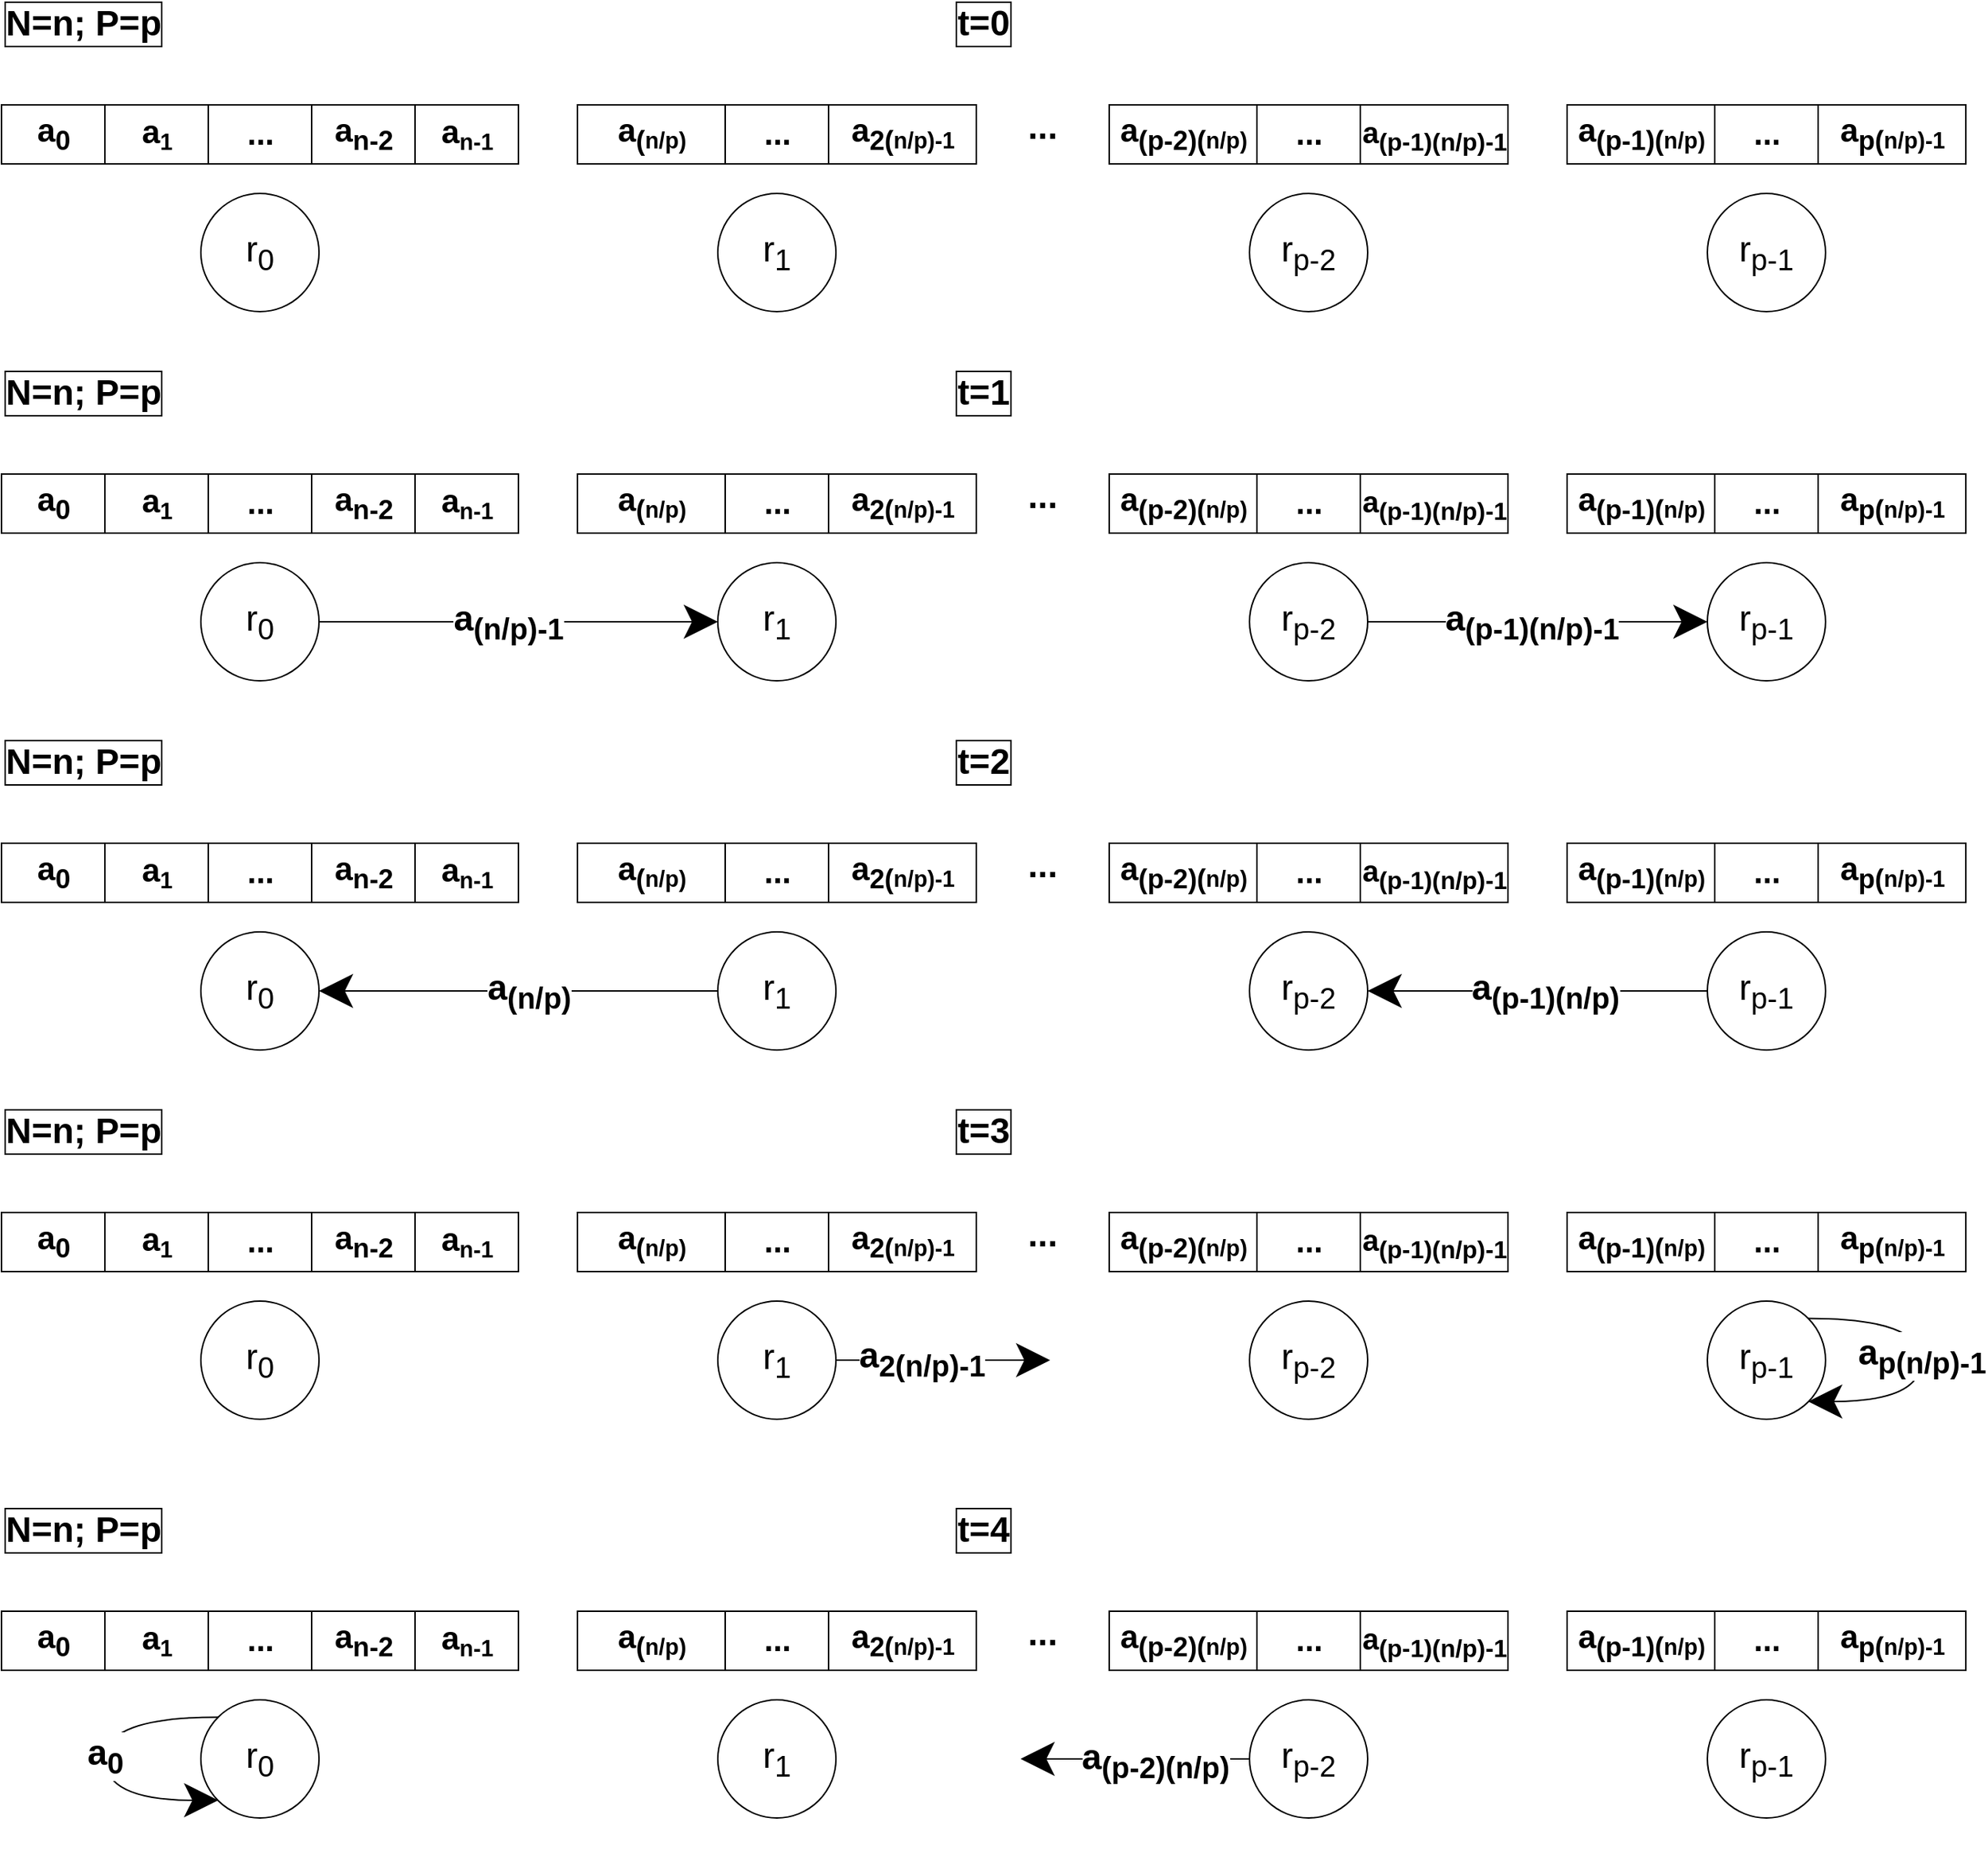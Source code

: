 <mxfile version="20.3.0" type="device" pages="2"><diagram id="PMhWtFa3Nc2ruFeFvQYp" name="Complex"><mxGraphModel dx="4463" dy="2509" grid="1" gridSize="10" guides="1" tooltips="1" connect="1" arrows="1" fold="1" page="0" pageScale="1" pageWidth="1169" pageHeight="827" math="0" shadow="0"><root><mxCell id="0"/><mxCell id="1" parent="0"/><mxCell id="IlqRjQo_8IUBfjYKputy-143" value="" style="group" parent="1" vertex="1" connectable="0"><mxGeometry x="-30" y="170" width="1330" height="210" as="geometry"/></mxCell><mxCell id="IlqRjQo_8IUBfjYKputy-141" value="" style="rounded=0;whiteSpace=wrap;html=1;labelBackgroundColor=#CCCCCC;labelBorderColor=default;fontSize=24;strokeColor=none;" parent="IlqRjQo_8IUBfjYKputy-143" vertex="1"><mxGeometry width="1330" height="210" as="geometry"/></mxCell><mxCell id="IlqRjQo_8IUBfjYKputy-1" value="..." style="strokeWidth=1;fontStyle=1;html=1;fontSize=22;fontFamily=Helvetica;horizontal=1;" parent="IlqRjQo_8IUBfjYKputy-143" vertex="1"><mxGeometry x="140" y="70" width="70" height="40" as="geometry"/></mxCell><mxCell id="IlqRjQo_8IUBfjYKputy-2" value="a&lt;sub&gt;n-2&lt;/sub&gt;" style="strokeWidth=1;fontStyle=1;html=1;fontSize=22;fontFamily=Helvetica;horizontal=1;" parent="IlqRjQo_8IUBfjYKputy-143" vertex="1"><mxGeometry x="210" y="70" width="70" height="40" as="geometry"/></mxCell><mxCell id="IlqRjQo_8IUBfjYKputy-3" value="a&lt;span style=&quot;font-size: 18.333px;&quot;&gt;&lt;sub&gt;n-1&lt;/sub&gt;&lt;/span&gt;" style="strokeWidth=1;fontStyle=1;html=1;fontSize=22;fontFamily=Helvetica;horizontal=1;" parent="IlqRjQo_8IUBfjYKputy-143" vertex="1"><mxGeometry x="280" y="70" width="70" height="40" as="geometry"/></mxCell><mxCell id="IlqRjQo_8IUBfjYKputy-4" value="a&lt;sub&gt;0&lt;/sub&gt;" style="strokeWidth=1;fontStyle=1;html=1;fontSize=22;fontFamily=Helvetica;horizontal=1;" parent="IlqRjQo_8IUBfjYKputy-143" vertex="1"><mxGeometry y="70" width="70" height="40" as="geometry"/></mxCell><mxCell id="IlqRjQo_8IUBfjYKputy-5" value="a&lt;span style=&quot;font-size: 18.333px;&quot;&gt;&lt;sub&gt;1&lt;/sub&gt;&lt;/span&gt;" style="strokeWidth=1;fontStyle=1;html=1;fontSize=22;fontFamily=Helvetica;horizontal=1;" parent="IlqRjQo_8IUBfjYKputy-143" vertex="1"><mxGeometry x="70" y="70" width="70" height="40" as="geometry"/></mxCell><mxCell id="IlqRjQo_8IUBfjYKputy-11" value="..." style="strokeWidth=1;fontStyle=1;html=1;fontSize=22;fontFamily=Helvetica;horizontal=1;" parent="IlqRjQo_8IUBfjYKputy-143" vertex="1"><mxGeometry x="490" y="70" width="70" height="40" as="geometry"/></mxCell><mxCell id="IlqRjQo_8IUBfjYKputy-12" value="a&lt;sub&gt;2(&lt;/sub&gt;&lt;span style=&quot;font-size: 18.333px;&quot;&gt;&lt;sub&gt;n/p)-1&lt;/sub&gt;&lt;/span&gt;" style="strokeWidth=1;fontStyle=1;html=1;fontSize=22;fontFamily=Helvetica;horizontal=1;" parent="IlqRjQo_8IUBfjYKputy-143" vertex="1"><mxGeometry x="560" y="70" width="100" height="40" as="geometry"/></mxCell><mxCell id="IlqRjQo_8IUBfjYKputy-13" value="a&lt;sub&gt;(&lt;/sub&gt;&lt;span style=&quot;font-size: 18.333px;&quot;&gt;&lt;sub&gt;n/p)&lt;/sub&gt;&lt;/span&gt;" style="strokeWidth=1;fontStyle=1;html=1;fontSize=22;fontFamily=Helvetica;horizontal=1;" parent="IlqRjQo_8IUBfjYKputy-143" vertex="1"><mxGeometry x="390" y="70" width="100" height="40" as="geometry"/></mxCell><mxCell id="IlqRjQo_8IUBfjYKputy-14" value="..." style="strokeWidth=1;fontStyle=1;html=1;fontSize=22;fontFamily=Helvetica;horizontal=1;" parent="IlqRjQo_8IUBfjYKputy-143" vertex="1"><mxGeometry x="850" y="70" width="70" height="40" as="geometry"/></mxCell><mxCell id="IlqRjQo_8IUBfjYKputy-16" value="a&lt;sub&gt;(p-2)(&lt;/sub&gt;&lt;span style=&quot;font-size: 18.333px;&quot;&gt;&lt;sub&gt;n/p)&lt;/sub&gt;&lt;/span&gt;" style="strokeWidth=1;fontStyle=1;html=1;fontSize=22;fontFamily=Helvetica;horizontal=1;" parent="IlqRjQo_8IUBfjYKputy-143" vertex="1"><mxGeometry x="750" y="70" width="100" height="40" as="geometry"/></mxCell><mxCell id="IlqRjQo_8IUBfjYKputy-17" value="&lt;font style=&quot;font-size: 24px;&quot;&gt;&lt;b&gt;N=n; P=p&lt;/b&gt;&lt;/font&gt;" style="text;html=1;strokeColor=none;fillColor=none;align=left;verticalAlign=middle;whiteSpace=wrap;rounded=0;labelBorderColor=default;" parent="IlqRjQo_8IUBfjYKputy-143" vertex="1"><mxGeometry width="180" height="30" as="geometry"/></mxCell><mxCell id="IlqRjQo_8IUBfjYKputy-18" value="r&lt;sub&gt;0&lt;/sub&gt;" style="ellipse;whiteSpace=wrap;html=1;aspect=fixed;fontSize=24;" parent="IlqRjQo_8IUBfjYKputy-143" vertex="1"><mxGeometry x="135" y="130" width="80" height="80" as="geometry"/></mxCell><mxCell id="IlqRjQo_8IUBfjYKputy-20" value="&lt;font style=&quot;font-size: 20px;&quot;&gt;a&lt;sub&gt;(p-1)(&lt;/sub&gt;&lt;sub style=&quot;&quot;&gt;n/p)-1&lt;/sub&gt;&lt;/font&gt;" style="strokeWidth=1;fontStyle=1;html=1;fontSize=22;fontFamily=Helvetica;horizontal=1;" parent="IlqRjQo_8IUBfjYKputy-143" vertex="1"><mxGeometry x="920" y="70" width="100" height="40" as="geometry"/></mxCell><mxCell id="IlqRjQo_8IUBfjYKputy-21" value="..." style="strokeWidth=1;fontStyle=1;html=1;fontSize=22;fontFamily=Helvetica;horizontal=1;" parent="IlqRjQo_8IUBfjYKputy-143" vertex="1"><mxGeometry x="1160" y="70" width="70" height="40" as="geometry"/></mxCell><mxCell id="IlqRjQo_8IUBfjYKputy-22" value="a&lt;sub&gt;(p-1)(&lt;/sub&gt;&lt;span style=&quot;font-size: 18.333px;&quot;&gt;&lt;sub&gt;n/p)&lt;/sub&gt;&lt;/span&gt;" style="strokeWidth=1;fontStyle=1;html=1;fontSize=22;fontFamily=Helvetica;horizontal=1;" parent="IlqRjQo_8IUBfjYKputy-143" vertex="1"><mxGeometry x="1060" y="70" width="100" height="40" as="geometry"/></mxCell><mxCell id="IlqRjQo_8IUBfjYKputy-23" value="a&lt;sub&gt;p(&lt;/sub&gt;&lt;span style=&quot;font-size: 18.333px;&quot;&gt;&lt;sub&gt;n/p)-1&lt;/sub&gt;&lt;/span&gt;" style="strokeWidth=1;fontStyle=1;html=1;fontSize=22;fontFamily=Helvetica;horizontal=1;" parent="IlqRjQo_8IUBfjYKputy-143" vertex="1"><mxGeometry x="1230" y="70" width="100" height="40" as="geometry"/></mxCell><mxCell id="IlqRjQo_8IUBfjYKputy-24" value="r&lt;sub&gt;1&lt;/sub&gt;" style="ellipse;whiteSpace=wrap;html=1;aspect=fixed;fontSize=24;" parent="IlqRjQo_8IUBfjYKputy-143" vertex="1"><mxGeometry x="485" y="130" width="80" height="80" as="geometry"/></mxCell><mxCell id="IlqRjQo_8IUBfjYKputy-25" value="&lt;font style=&quot;font-size: 24px;&quot;&gt;r&lt;sub style=&quot;&quot;&gt;p-2&lt;/sub&gt;&lt;/font&gt;" style="ellipse;whiteSpace=wrap;html=1;aspect=fixed;fontSize=24;" parent="IlqRjQo_8IUBfjYKputy-143" vertex="1"><mxGeometry x="845" y="130" width="80" height="80" as="geometry"/></mxCell><mxCell id="IlqRjQo_8IUBfjYKputy-27" value="&lt;font style=&quot;font-size: 24px;&quot;&gt;r&lt;sub&gt;p-1&lt;/sub&gt;&lt;/font&gt;" style="ellipse;whiteSpace=wrap;html=1;aspect=fixed;fontSize=24;" parent="IlqRjQo_8IUBfjYKputy-143" vertex="1"><mxGeometry x="1155" y="130" width="80" height="80" as="geometry"/></mxCell><mxCell id="IlqRjQo_8IUBfjYKputy-28" value="..." style="text;html=1;strokeColor=none;fillColor=none;align=center;verticalAlign=middle;whiteSpace=wrap;rounded=0;fontSize=24;fontStyle=1" parent="IlqRjQo_8IUBfjYKputy-143" vertex="1"><mxGeometry x="660" y="70" width="90" height="30" as="geometry"/></mxCell><mxCell id="IlqRjQo_8IUBfjYKputy-53" value="&lt;font style=&quot;font-size: 24px;&quot;&gt;&lt;b&gt;t=0&lt;/b&gt;&lt;/font&gt;" style="text;html=1;strokeColor=none;fillColor=none;align=center;verticalAlign=middle;whiteSpace=wrap;rounded=0;labelBorderColor=default;fontStyle=0" parent="IlqRjQo_8IUBfjYKputy-143" vertex="1"><mxGeometry width="1330" height="30" as="geometry"/></mxCell><mxCell id="IlqRjQo_8IUBfjYKputy-171" value="" style="group" parent="1" vertex="1" connectable="0"><mxGeometry x="-30" y="420" width="1330" height="210" as="geometry"/></mxCell><mxCell id="IlqRjQo_8IUBfjYKputy-145" value="" style="rounded=0;whiteSpace=wrap;html=1;labelBackgroundColor=#CCCCCC;labelBorderColor=default;fontSize=24;strokeColor=none;" parent="IlqRjQo_8IUBfjYKputy-171" vertex="1"><mxGeometry width="1330" height="210" as="geometry"/></mxCell><mxCell id="IlqRjQo_8IUBfjYKputy-146" value="..." style="strokeWidth=1;fontStyle=1;html=1;fontSize=22;fontFamily=Helvetica;horizontal=1;" parent="IlqRjQo_8IUBfjYKputy-171" vertex="1"><mxGeometry x="140" y="70" width="70" height="40" as="geometry"/></mxCell><mxCell id="IlqRjQo_8IUBfjYKputy-147" value="a&lt;sub&gt;n-2&lt;/sub&gt;" style="strokeWidth=1;fontStyle=1;html=1;fontSize=22;fontFamily=Helvetica;horizontal=1;" parent="IlqRjQo_8IUBfjYKputy-171" vertex="1"><mxGeometry x="210" y="70" width="70" height="40" as="geometry"/></mxCell><mxCell id="IlqRjQo_8IUBfjYKputy-148" value="a&lt;span style=&quot;font-size: 18.333px;&quot;&gt;&lt;sub&gt;n-1&lt;/sub&gt;&lt;/span&gt;" style="strokeWidth=1;fontStyle=1;html=1;fontSize=22;fontFamily=Helvetica;horizontal=1;" parent="IlqRjQo_8IUBfjYKputy-171" vertex="1"><mxGeometry x="280" y="70" width="70" height="40" as="geometry"/></mxCell><mxCell id="IlqRjQo_8IUBfjYKputy-149" value="a&lt;sub&gt;0&lt;/sub&gt;" style="strokeWidth=1;fontStyle=1;html=1;fontSize=22;fontFamily=Helvetica;horizontal=1;" parent="IlqRjQo_8IUBfjYKputy-171" vertex="1"><mxGeometry y="70" width="70" height="40" as="geometry"/></mxCell><mxCell id="IlqRjQo_8IUBfjYKputy-150" value="a&lt;span style=&quot;font-size: 18.333px;&quot;&gt;&lt;sub&gt;1&lt;/sub&gt;&lt;/span&gt;" style="strokeWidth=1;fontStyle=1;html=1;fontSize=22;fontFamily=Helvetica;horizontal=1;" parent="IlqRjQo_8IUBfjYKputy-171" vertex="1"><mxGeometry x="70" y="70" width="70" height="40" as="geometry"/></mxCell><mxCell id="IlqRjQo_8IUBfjYKputy-151" value="..." style="strokeWidth=1;fontStyle=1;html=1;fontSize=22;fontFamily=Helvetica;horizontal=1;" parent="IlqRjQo_8IUBfjYKputy-171" vertex="1"><mxGeometry x="490" y="70" width="70" height="40" as="geometry"/></mxCell><mxCell id="IlqRjQo_8IUBfjYKputy-152" value="a&lt;sub&gt;2(&lt;/sub&gt;&lt;span style=&quot;font-size: 18.333px;&quot;&gt;&lt;sub&gt;n/p)-1&lt;/sub&gt;&lt;/span&gt;" style="strokeWidth=1;fontStyle=1;html=1;fontSize=22;fontFamily=Helvetica;horizontal=1;" parent="IlqRjQo_8IUBfjYKputy-171" vertex="1"><mxGeometry x="560" y="70" width="100" height="40" as="geometry"/></mxCell><mxCell id="IlqRjQo_8IUBfjYKputy-153" value="a&lt;sub&gt;(&lt;/sub&gt;&lt;span style=&quot;font-size: 18.333px;&quot;&gt;&lt;sub&gt;n/p)&lt;/sub&gt;&lt;/span&gt;" style="strokeWidth=1;fontStyle=1;html=1;fontSize=22;fontFamily=Helvetica;horizontal=1;" parent="IlqRjQo_8IUBfjYKputy-171" vertex="1"><mxGeometry x="390" y="70" width="100" height="40" as="geometry"/></mxCell><mxCell id="IlqRjQo_8IUBfjYKputy-154" value="..." style="strokeWidth=1;fontStyle=1;html=1;fontSize=22;fontFamily=Helvetica;horizontal=1;" parent="IlqRjQo_8IUBfjYKputy-171" vertex="1"><mxGeometry x="850" y="70" width="70" height="40" as="geometry"/></mxCell><mxCell id="IlqRjQo_8IUBfjYKputy-155" value="a&lt;sub&gt;(p-2)(&lt;/sub&gt;&lt;span style=&quot;font-size: 18.333px;&quot;&gt;&lt;sub&gt;n/p)&lt;/sub&gt;&lt;/span&gt;" style="strokeWidth=1;fontStyle=1;html=1;fontSize=22;fontFamily=Helvetica;horizontal=1;" parent="IlqRjQo_8IUBfjYKputy-171" vertex="1"><mxGeometry x="750" y="70" width="100" height="40" as="geometry"/></mxCell><mxCell id="IlqRjQo_8IUBfjYKputy-156" value="&lt;font style=&quot;font-size: 24px;&quot;&gt;&lt;b&gt;N=n; P=p&lt;/b&gt;&lt;/font&gt;" style="text;html=1;strokeColor=none;fillColor=none;align=left;verticalAlign=middle;whiteSpace=wrap;rounded=0;labelBorderColor=default;" parent="IlqRjQo_8IUBfjYKputy-171" vertex="1"><mxGeometry width="180" height="30" as="geometry"/></mxCell><mxCell id="IlqRjQo_8IUBfjYKputy-157" value="r&lt;sub&gt;0&lt;/sub&gt;" style="ellipse;whiteSpace=wrap;html=1;aspect=fixed;fontSize=24;" parent="IlqRjQo_8IUBfjYKputy-171" vertex="1"><mxGeometry x="135" y="130" width="80" height="80" as="geometry"/></mxCell><mxCell id="IlqRjQo_8IUBfjYKputy-158" value="&lt;font style=&quot;font-size: 20px;&quot;&gt;a&lt;sub&gt;(p-1)(&lt;/sub&gt;&lt;sub&gt;n/p)-1&lt;/sub&gt;&lt;/font&gt;" style="strokeWidth=1;fontStyle=1;html=1;fontSize=22;fontFamily=Helvetica;horizontal=1;" parent="IlqRjQo_8IUBfjYKputy-171" vertex="1"><mxGeometry x="920" y="70" width="100" height="40" as="geometry"/></mxCell><mxCell id="IlqRjQo_8IUBfjYKputy-159" value="..." style="strokeWidth=1;fontStyle=1;html=1;fontSize=22;fontFamily=Helvetica;horizontal=1;" parent="IlqRjQo_8IUBfjYKputy-171" vertex="1"><mxGeometry x="1160" y="70" width="70" height="40" as="geometry"/></mxCell><mxCell id="IlqRjQo_8IUBfjYKputy-160" value="a&lt;sub&gt;(p-1)(&lt;/sub&gt;&lt;span style=&quot;font-size: 18.333px;&quot;&gt;&lt;sub&gt;n/p)&lt;/sub&gt;&lt;/span&gt;" style="strokeWidth=1;fontStyle=1;html=1;fontSize=22;fontFamily=Helvetica;horizontal=1;" parent="IlqRjQo_8IUBfjYKputy-171" vertex="1"><mxGeometry x="1060" y="70" width="100" height="40" as="geometry"/></mxCell><mxCell id="IlqRjQo_8IUBfjYKputy-161" value="a&lt;sub&gt;p(&lt;/sub&gt;&lt;span style=&quot;font-size: 18.333px;&quot;&gt;&lt;sub&gt;n/p)-1&lt;/sub&gt;&lt;/span&gt;" style="strokeWidth=1;fontStyle=1;html=1;fontSize=22;fontFamily=Helvetica;horizontal=1;" parent="IlqRjQo_8IUBfjYKputy-171" vertex="1"><mxGeometry x="1230" y="70" width="100" height="40" as="geometry"/></mxCell><mxCell id="IlqRjQo_8IUBfjYKputy-162" value="r&lt;sub&gt;1&lt;/sub&gt;" style="ellipse;whiteSpace=wrap;html=1;aspect=fixed;fontSize=24;" parent="IlqRjQo_8IUBfjYKputy-171" vertex="1"><mxGeometry x="485" y="130" width="80" height="80" as="geometry"/></mxCell><mxCell id="IlqRjQo_8IUBfjYKputy-167" style="edgeStyle=orthogonalEdgeStyle;rounded=0;orthogonalLoop=1;jettySize=auto;html=1;exitX=1;exitY=0.5;exitDx=0;exitDy=0;entryX=0;entryY=0.5;entryDx=0;entryDy=0;fontSize=24;endSize=20;" parent="IlqRjQo_8IUBfjYKputy-171" source="IlqRjQo_8IUBfjYKputy-157" target="IlqRjQo_8IUBfjYKputy-162" edge="1"><mxGeometry relative="1" as="geometry"/></mxCell><mxCell id="IlqRjQo_8IUBfjYKputy-168" value="&lt;font style=&quot;font-size: 24px;&quot;&gt;&lt;span style=&quot;font-weight: 700;&quot;&gt;a&lt;/span&gt;&lt;sub style=&quot;font-weight: 700;&quot;&gt;(&lt;/sub&gt;&lt;span style=&quot;font-weight: 700;&quot;&gt;&lt;sub style=&quot;&quot;&gt;n/p)-1&lt;/sub&gt;&lt;/span&gt;&lt;/font&gt;" style="edgeLabel;html=1;align=center;verticalAlign=middle;resizable=0;points=[];fontSize=24;" parent="IlqRjQo_8IUBfjYKputy-167" vertex="1" connectable="0"><mxGeometry x="-0.051" relative="1" as="geometry"><mxPoint as="offset"/></mxGeometry></mxCell><mxCell id="IlqRjQo_8IUBfjYKputy-163" value="&lt;font style=&quot;font-size: 24px;&quot;&gt;r&lt;sub style=&quot;&quot;&gt;p-2&lt;/sub&gt;&lt;/font&gt;" style="ellipse;whiteSpace=wrap;html=1;aspect=fixed;fontSize=24;" parent="IlqRjQo_8IUBfjYKputy-171" vertex="1"><mxGeometry x="845" y="130" width="80" height="80" as="geometry"/></mxCell><mxCell id="IlqRjQo_8IUBfjYKputy-164" value="&lt;font style=&quot;font-size: 24px;&quot;&gt;r&lt;sub&gt;p-1&lt;/sub&gt;&lt;/font&gt;" style="ellipse;whiteSpace=wrap;html=1;aspect=fixed;fontSize=24;" parent="IlqRjQo_8IUBfjYKputy-171" vertex="1"><mxGeometry x="1155" y="130" width="80" height="80" as="geometry"/></mxCell><mxCell id="IlqRjQo_8IUBfjYKputy-169" style="edgeStyle=orthogonalEdgeStyle;rounded=0;orthogonalLoop=1;jettySize=auto;html=1;entryX=0;entryY=0.5;entryDx=0;entryDy=0;fontSize=24;endSize=20;" parent="IlqRjQo_8IUBfjYKputy-171" source="IlqRjQo_8IUBfjYKputy-163" target="IlqRjQo_8IUBfjYKputy-164" edge="1"><mxGeometry relative="1" as="geometry"/></mxCell><mxCell id="IlqRjQo_8IUBfjYKputy-170" value="&lt;font style=&quot;font-size: 24px;&quot;&gt;&lt;span style=&quot;font-weight: 700;&quot;&gt;a&lt;/span&gt;&lt;sub style=&quot;font-weight: 700;&quot;&gt;(p-1)(&lt;/sub&gt;&lt;sub style=&quot;font-weight: 700;&quot;&gt;n/p)-1&lt;/sub&gt;&lt;/font&gt;" style="edgeLabel;html=1;align=center;verticalAlign=middle;resizable=0;points=[];fontSize=24;" parent="IlqRjQo_8IUBfjYKputy-169" vertex="1" connectable="0"><mxGeometry x="-0.04" relative="1" as="geometry"><mxPoint as="offset"/></mxGeometry></mxCell><mxCell id="IlqRjQo_8IUBfjYKputy-165" value="..." style="text;html=1;strokeColor=none;fillColor=none;align=center;verticalAlign=middle;whiteSpace=wrap;rounded=0;fontSize=24;fontStyle=1" parent="IlqRjQo_8IUBfjYKputy-171" vertex="1"><mxGeometry x="660" y="70" width="90" height="30" as="geometry"/></mxCell><mxCell id="IlqRjQo_8IUBfjYKputy-166" value="&lt;font style=&quot;font-size: 24px;&quot;&gt;&lt;b&gt;t=1&lt;/b&gt;&lt;/font&gt;" style="text;html=1;strokeColor=none;fillColor=none;align=center;verticalAlign=middle;whiteSpace=wrap;rounded=0;labelBorderColor=default;fontStyle=0" parent="IlqRjQo_8IUBfjYKputy-171" vertex="1"><mxGeometry width="1330" height="30" as="geometry"/></mxCell><mxCell id="IlqRjQo_8IUBfjYKputy-172" value="" style="group" parent="1" vertex="1" connectable="0"><mxGeometry x="-30" y="670" width="1330" height="210" as="geometry"/></mxCell><mxCell id="IlqRjQo_8IUBfjYKputy-173" value="" style="rounded=0;whiteSpace=wrap;html=1;labelBackgroundColor=#CCCCCC;labelBorderColor=default;fontSize=24;strokeColor=none;" parent="IlqRjQo_8IUBfjYKputy-172" vertex="1"><mxGeometry width="1330" height="210" as="geometry"/></mxCell><mxCell id="IlqRjQo_8IUBfjYKputy-174" value="..." style="strokeWidth=1;fontStyle=1;html=1;fontSize=22;fontFamily=Helvetica;horizontal=1;" parent="IlqRjQo_8IUBfjYKputy-172" vertex="1"><mxGeometry x="140" y="70" width="70" height="40" as="geometry"/></mxCell><mxCell id="IlqRjQo_8IUBfjYKputy-175" value="a&lt;sub&gt;n-2&lt;/sub&gt;" style="strokeWidth=1;fontStyle=1;html=1;fontSize=22;fontFamily=Helvetica;horizontal=1;" parent="IlqRjQo_8IUBfjYKputy-172" vertex="1"><mxGeometry x="210" y="70" width="70" height="40" as="geometry"/></mxCell><mxCell id="IlqRjQo_8IUBfjYKputy-176" value="a&lt;span style=&quot;font-size: 18.333px;&quot;&gt;&lt;sub&gt;n-1&lt;/sub&gt;&lt;/span&gt;" style="strokeWidth=1;fontStyle=1;html=1;fontSize=22;fontFamily=Helvetica;horizontal=1;" parent="IlqRjQo_8IUBfjYKputy-172" vertex="1"><mxGeometry x="280" y="70" width="70" height="40" as="geometry"/></mxCell><mxCell id="IlqRjQo_8IUBfjYKputy-177" value="a&lt;sub&gt;0&lt;/sub&gt;" style="strokeWidth=1;fontStyle=1;html=1;fontSize=22;fontFamily=Helvetica;horizontal=1;" parent="IlqRjQo_8IUBfjYKputy-172" vertex="1"><mxGeometry y="70" width="70" height="40" as="geometry"/></mxCell><mxCell id="IlqRjQo_8IUBfjYKputy-178" value="a&lt;span style=&quot;font-size: 18.333px;&quot;&gt;&lt;sub&gt;1&lt;/sub&gt;&lt;/span&gt;" style="strokeWidth=1;fontStyle=1;html=1;fontSize=22;fontFamily=Helvetica;horizontal=1;" parent="IlqRjQo_8IUBfjYKputy-172" vertex="1"><mxGeometry x="70" y="70" width="70" height="40" as="geometry"/></mxCell><mxCell id="IlqRjQo_8IUBfjYKputy-179" value="..." style="strokeWidth=1;fontStyle=1;html=1;fontSize=22;fontFamily=Helvetica;horizontal=1;" parent="IlqRjQo_8IUBfjYKputy-172" vertex="1"><mxGeometry x="490" y="70" width="70" height="40" as="geometry"/></mxCell><mxCell id="IlqRjQo_8IUBfjYKputy-180" value="a&lt;sub&gt;2(&lt;/sub&gt;&lt;span style=&quot;font-size: 18.333px;&quot;&gt;&lt;sub&gt;n/p)-1&lt;/sub&gt;&lt;/span&gt;" style="strokeWidth=1;fontStyle=1;html=1;fontSize=22;fontFamily=Helvetica;horizontal=1;" parent="IlqRjQo_8IUBfjYKputy-172" vertex="1"><mxGeometry x="560" y="70" width="100" height="40" as="geometry"/></mxCell><mxCell id="IlqRjQo_8IUBfjYKputy-181" value="a&lt;sub&gt;(&lt;/sub&gt;&lt;span style=&quot;font-size: 18.333px;&quot;&gt;&lt;sub&gt;n/p)&lt;/sub&gt;&lt;/span&gt;" style="strokeWidth=1;fontStyle=1;html=1;fontSize=22;fontFamily=Helvetica;horizontal=1;" parent="IlqRjQo_8IUBfjYKputy-172" vertex="1"><mxGeometry x="390" y="70" width="100" height="40" as="geometry"/></mxCell><mxCell id="IlqRjQo_8IUBfjYKputy-182" value="..." style="strokeWidth=1;fontStyle=1;html=1;fontSize=22;fontFamily=Helvetica;horizontal=1;" parent="IlqRjQo_8IUBfjYKputy-172" vertex="1"><mxGeometry x="850" y="70" width="70" height="40" as="geometry"/></mxCell><mxCell id="IlqRjQo_8IUBfjYKputy-183" value="a&lt;sub&gt;(p-2)(&lt;/sub&gt;&lt;span style=&quot;font-size: 18.333px;&quot;&gt;&lt;sub&gt;n/p)&lt;/sub&gt;&lt;/span&gt;" style="strokeWidth=1;fontStyle=1;html=1;fontSize=22;fontFamily=Helvetica;horizontal=1;" parent="IlqRjQo_8IUBfjYKputy-172" vertex="1"><mxGeometry x="750" y="70" width="100" height="40" as="geometry"/></mxCell><mxCell id="IlqRjQo_8IUBfjYKputy-184" value="&lt;font style=&quot;font-size: 24px;&quot;&gt;&lt;b&gt;N=n; P=p&lt;/b&gt;&lt;/font&gt;" style="text;html=1;strokeColor=none;fillColor=none;align=left;verticalAlign=middle;whiteSpace=wrap;rounded=0;labelBorderColor=default;" parent="IlqRjQo_8IUBfjYKputy-172" vertex="1"><mxGeometry width="180" height="30" as="geometry"/></mxCell><mxCell id="IlqRjQo_8IUBfjYKputy-185" value="r&lt;sub&gt;0&lt;/sub&gt;" style="ellipse;whiteSpace=wrap;html=1;aspect=fixed;fontSize=24;" parent="IlqRjQo_8IUBfjYKputy-172" vertex="1"><mxGeometry x="135" y="130" width="80" height="80" as="geometry"/></mxCell><mxCell id="IlqRjQo_8IUBfjYKputy-186" value="&lt;font style=&quot;font-size: 20px;&quot;&gt;a&lt;sub&gt;(p-1)(&lt;/sub&gt;&lt;sub&gt;n/p)-1&lt;/sub&gt;&lt;/font&gt;" style="strokeWidth=1;fontStyle=1;html=1;fontSize=22;fontFamily=Helvetica;horizontal=1;" parent="IlqRjQo_8IUBfjYKputy-172" vertex="1"><mxGeometry x="920" y="70" width="100" height="40" as="geometry"/></mxCell><mxCell id="IlqRjQo_8IUBfjYKputy-187" value="..." style="strokeWidth=1;fontStyle=1;html=1;fontSize=22;fontFamily=Helvetica;horizontal=1;" parent="IlqRjQo_8IUBfjYKputy-172" vertex="1"><mxGeometry x="1160" y="70" width="70" height="40" as="geometry"/></mxCell><mxCell id="IlqRjQo_8IUBfjYKputy-188" value="a&lt;sub&gt;(p-1)(&lt;/sub&gt;&lt;span style=&quot;font-size: 18.333px;&quot;&gt;&lt;sub&gt;n/p)&lt;/sub&gt;&lt;/span&gt;" style="strokeWidth=1;fontStyle=1;html=1;fontSize=22;fontFamily=Helvetica;horizontal=1;" parent="IlqRjQo_8IUBfjYKputy-172" vertex="1"><mxGeometry x="1060" y="70" width="100" height="40" as="geometry"/></mxCell><mxCell id="IlqRjQo_8IUBfjYKputy-189" value="a&lt;sub&gt;p(&lt;/sub&gt;&lt;span style=&quot;font-size: 18.333px;&quot;&gt;&lt;sub&gt;n/p)-1&lt;/sub&gt;&lt;/span&gt;" style="strokeWidth=1;fontStyle=1;html=1;fontSize=22;fontFamily=Helvetica;horizontal=1;" parent="IlqRjQo_8IUBfjYKputy-172" vertex="1"><mxGeometry x="1230" y="70" width="100" height="40" as="geometry"/></mxCell><mxCell id="IlqRjQo_8IUBfjYKputy-190" value="r&lt;sub&gt;1&lt;/sub&gt;" style="ellipse;whiteSpace=wrap;html=1;aspect=fixed;fontSize=24;" parent="IlqRjQo_8IUBfjYKputy-172" vertex="1"><mxGeometry x="485" y="130" width="80" height="80" as="geometry"/></mxCell><mxCell id="IlqRjQo_8IUBfjYKputy-191" style="edgeStyle=orthogonalEdgeStyle;rounded=0;orthogonalLoop=1;jettySize=auto;html=1;exitX=0;exitY=0.5;exitDx=0;exitDy=0;entryX=1;entryY=0.5;entryDx=0;entryDy=0;fontSize=24;endSize=20;" parent="IlqRjQo_8IUBfjYKputy-172" source="IlqRjQo_8IUBfjYKputy-190" target="IlqRjQo_8IUBfjYKputy-185" edge="1"><mxGeometry relative="1" as="geometry"/></mxCell><mxCell id="IlqRjQo_8IUBfjYKputy-192" value="&lt;font style=&quot;font-size: 24px;&quot;&gt;&lt;span style=&quot;font-weight: 700;&quot;&gt;a&lt;/span&gt;&lt;sub style=&quot;font-weight: 700;&quot;&gt;(&lt;/sub&gt;&lt;span style=&quot;font-weight: 700;&quot;&gt;&lt;sub style=&quot;&quot;&gt;n/p)&lt;/sub&gt;&lt;/span&gt;&lt;/font&gt;" style="edgeLabel;html=1;align=center;verticalAlign=middle;resizable=0;points=[];fontSize=24;" parent="IlqRjQo_8IUBfjYKputy-191" vertex="1" connectable="0"><mxGeometry x="-0.051" relative="1" as="geometry"><mxPoint as="offset"/></mxGeometry></mxCell><mxCell id="IlqRjQo_8IUBfjYKputy-193" value="&lt;font style=&quot;font-size: 24px;&quot;&gt;r&lt;sub style=&quot;&quot;&gt;p-2&lt;/sub&gt;&lt;/font&gt;" style="ellipse;whiteSpace=wrap;html=1;aspect=fixed;fontSize=24;" parent="IlqRjQo_8IUBfjYKputy-172" vertex="1"><mxGeometry x="845" y="130" width="80" height="80" as="geometry"/></mxCell><mxCell id="IlqRjQo_8IUBfjYKputy-194" value="&lt;font style=&quot;font-size: 24px;&quot;&gt;r&lt;sub&gt;p-1&lt;/sub&gt;&lt;/font&gt;" style="ellipse;whiteSpace=wrap;html=1;aspect=fixed;fontSize=24;" parent="IlqRjQo_8IUBfjYKputy-172" vertex="1"><mxGeometry x="1155" y="130" width="80" height="80" as="geometry"/></mxCell><mxCell id="IlqRjQo_8IUBfjYKputy-195" style="edgeStyle=orthogonalEdgeStyle;rounded=0;orthogonalLoop=1;jettySize=auto;html=1;fontSize=24;endSize=20;exitX=0;exitY=0.5;exitDx=0;exitDy=0;" parent="IlqRjQo_8IUBfjYKputy-172" source="IlqRjQo_8IUBfjYKputy-194" target="IlqRjQo_8IUBfjYKputy-193" edge="1"><mxGeometry relative="1" as="geometry"/></mxCell><mxCell id="IlqRjQo_8IUBfjYKputy-196" value="&lt;font style=&quot;font-size: 24px;&quot;&gt;&lt;span style=&quot;font-weight: 700;&quot;&gt;a&lt;/span&gt;&lt;sub style=&quot;font-weight: 700;&quot;&gt;(p-1)(&lt;/sub&gt;&lt;span style=&quot;font-weight: 700;&quot;&gt;&lt;sub style=&quot;&quot;&gt;n/p)&lt;/sub&gt;&lt;/span&gt;&lt;/font&gt;" style="edgeLabel;html=1;align=center;verticalAlign=middle;resizable=0;points=[];fontSize=24;" parent="IlqRjQo_8IUBfjYKputy-195" vertex="1" connectable="0"><mxGeometry x="-0.04" relative="1" as="geometry"><mxPoint as="offset"/></mxGeometry></mxCell><mxCell id="IlqRjQo_8IUBfjYKputy-197" value="..." style="text;html=1;strokeColor=none;fillColor=none;align=center;verticalAlign=middle;whiteSpace=wrap;rounded=0;fontSize=24;fontStyle=1" parent="IlqRjQo_8IUBfjYKputy-172" vertex="1"><mxGeometry x="660" y="70" width="90" height="30" as="geometry"/></mxCell><mxCell id="IlqRjQo_8IUBfjYKputy-198" value="&lt;font style=&quot;font-size: 24px;&quot;&gt;&lt;b&gt;t=2&lt;/b&gt;&lt;/font&gt;" style="text;html=1;strokeColor=none;fillColor=none;align=center;verticalAlign=middle;whiteSpace=wrap;rounded=0;labelBorderColor=default;fontStyle=0" parent="IlqRjQo_8IUBfjYKputy-172" vertex="1"><mxGeometry width="1330" height="30" as="geometry"/></mxCell><mxCell id="IlqRjQo_8IUBfjYKputy-235" value="" style="group" parent="1" vertex="1" connectable="0"><mxGeometry x="-30" y="920" width="1330" height="230" as="geometry"/></mxCell><mxCell id="IlqRjQo_8IUBfjYKputy-200" value="" style="rounded=0;whiteSpace=wrap;html=1;labelBackgroundColor=#CCCCCC;labelBorderColor=default;fontSize=24;strokeColor=none;" parent="IlqRjQo_8IUBfjYKputy-235" vertex="1"><mxGeometry width="1330" height="230" as="geometry"/></mxCell><mxCell id="IlqRjQo_8IUBfjYKputy-201" value="..." style="strokeWidth=1;fontStyle=1;html=1;fontSize=22;fontFamily=Helvetica;horizontal=1;" parent="IlqRjQo_8IUBfjYKputy-235" vertex="1"><mxGeometry x="140" y="70" width="70" height="40" as="geometry"/></mxCell><mxCell id="IlqRjQo_8IUBfjYKputy-202" value="a&lt;sub&gt;n-2&lt;/sub&gt;" style="strokeWidth=1;fontStyle=1;html=1;fontSize=22;fontFamily=Helvetica;horizontal=1;" parent="IlqRjQo_8IUBfjYKputy-235" vertex="1"><mxGeometry x="210" y="70" width="70" height="40" as="geometry"/></mxCell><mxCell id="IlqRjQo_8IUBfjYKputy-203" value="a&lt;span style=&quot;font-size: 18.333px;&quot;&gt;&lt;sub&gt;n-1&lt;/sub&gt;&lt;/span&gt;" style="strokeWidth=1;fontStyle=1;html=1;fontSize=22;fontFamily=Helvetica;horizontal=1;" parent="IlqRjQo_8IUBfjYKputy-235" vertex="1"><mxGeometry x="280" y="70" width="70" height="40" as="geometry"/></mxCell><mxCell id="IlqRjQo_8IUBfjYKputy-204" value="a&lt;sub&gt;0&lt;/sub&gt;" style="strokeWidth=1;fontStyle=1;html=1;fontSize=22;fontFamily=Helvetica;horizontal=1;" parent="IlqRjQo_8IUBfjYKputy-235" vertex="1"><mxGeometry y="70" width="70" height="40" as="geometry"/></mxCell><mxCell id="IlqRjQo_8IUBfjYKputy-205" value="a&lt;span style=&quot;font-size: 18.333px;&quot;&gt;&lt;sub&gt;1&lt;/sub&gt;&lt;/span&gt;" style="strokeWidth=1;fontStyle=1;html=1;fontSize=22;fontFamily=Helvetica;horizontal=1;" parent="IlqRjQo_8IUBfjYKputy-235" vertex="1"><mxGeometry x="70" y="70" width="70" height="40" as="geometry"/></mxCell><mxCell id="IlqRjQo_8IUBfjYKputy-206" value="..." style="strokeWidth=1;fontStyle=1;html=1;fontSize=22;fontFamily=Helvetica;horizontal=1;" parent="IlqRjQo_8IUBfjYKputy-235" vertex="1"><mxGeometry x="490" y="70" width="70" height="40" as="geometry"/></mxCell><mxCell id="IlqRjQo_8IUBfjYKputy-207" value="a&lt;sub&gt;2(&lt;/sub&gt;&lt;span style=&quot;font-size: 18.333px;&quot;&gt;&lt;sub&gt;n/p)-1&lt;/sub&gt;&lt;/span&gt;" style="strokeWidth=1;fontStyle=1;html=1;fontSize=22;fontFamily=Helvetica;horizontal=1;" parent="IlqRjQo_8IUBfjYKputy-235" vertex="1"><mxGeometry x="560" y="70" width="100" height="40" as="geometry"/></mxCell><mxCell id="IlqRjQo_8IUBfjYKputy-208" value="a&lt;sub&gt;(&lt;/sub&gt;&lt;span style=&quot;font-size: 18.333px;&quot;&gt;&lt;sub&gt;n/p)&lt;/sub&gt;&lt;/span&gt;" style="strokeWidth=1;fontStyle=1;html=1;fontSize=22;fontFamily=Helvetica;horizontal=1;" parent="IlqRjQo_8IUBfjYKputy-235" vertex="1"><mxGeometry x="390" y="70" width="100" height="40" as="geometry"/></mxCell><mxCell id="IlqRjQo_8IUBfjYKputy-209" value="..." style="strokeWidth=1;fontStyle=1;html=1;fontSize=22;fontFamily=Helvetica;horizontal=1;" parent="IlqRjQo_8IUBfjYKputy-235" vertex="1"><mxGeometry x="850" y="70" width="70" height="40" as="geometry"/></mxCell><mxCell id="IlqRjQo_8IUBfjYKputy-210" value="a&lt;sub&gt;(p-2)(&lt;/sub&gt;&lt;span style=&quot;font-size: 18.333px;&quot;&gt;&lt;sub&gt;n/p)&lt;/sub&gt;&lt;/span&gt;" style="strokeWidth=1;fontStyle=1;html=1;fontSize=22;fontFamily=Helvetica;horizontal=1;" parent="IlqRjQo_8IUBfjYKputy-235" vertex="1"><mxGeometry x="750" y="70" width="100" height="40" as="geometry"/></mxCell><mxCell id="IlqRjQo_8IUBfjYKputy-211" value="&lt;font style=&quot;font-size: 24px;&quot;&gt;&lt;b&gt;N=n; P=p&lt;/b&gt;&lt;/font&gt;" style="text;html=1;strokeColor=none;fillColor=none;align=left;verticalAlign=middle;whiteSpace=wrap;rounded=0;labelBorderColor=default;" parent="IlqRjQo_8IUBfjYKputy-235" vertex="1"><mxGeometry width="180" height="30" as="geometry"/></mxCell><mxCell id="IlqRjQo_8IUBfjYKputy-212" value="r&lt;sub&gt;0&lt;/sub&gt;" style="ellipse;whiteSpace=wrap;html=1;aspect=fixed;fontSize=24;" parent="IlqRjQo_8IUBfjYKputy-235" vertex="1"><mxGeometry x="135" y="130" width="80" height="80" as="geometry"/></mxCell><mxCell id="IlqRjQo_8IUBfjYKputy-213" value="&lt;font style=&quot;font-size: 20px;&quot;&gt;a&lt;sub&gt;(p-1)(&lt;/sub&gt;&lt;sub&gt;n/p)-1&lt;/sub&gt;&lt;/font&gt;" style="strokeWidth=1;fontStyle=1;html=1;fontSize=22;fontFamily=Helvetica;horizontal=1;" parent="IlqRjQo_8IUBfjYKputy-235" vertex="1"><mxGeometry x="920" y="70" width="100" height="40" as="geometry"/></mxCell><mxCell id="IlqRjQo_8IUBfjYKputy-214" value="..." style="strokeWidth=1;fontStyle=1;html=1;fontSize=22;fontFamily=Helvetica;horizontal=1;" parent="IlqRjQo_8IUBfjYKputy-235" vertex="1"><mxGeometry x="1160" y="70" width="70" height="40" as="geometry"/></mxCell><mxCell id="IlqRjQo_8IUBfjYKputy-215" value="a&lt;sub&gt;(p-1)(&lt;/sub&gt;&lt;span style=&quot;font-size: 18.333px;&quot;&gt;&lt;sub&gt;n/p)&lt;/sub&gt;&lt;/span&gt;" style="strokeWidth=1;fontStyle=1;html=1;fontSize=22;fontFamily=Helvetica;horizontal=1;" parent="IlqRjQo_8IUBfjYKputy-235" vertex="1"><mxGeometry x="1060" y="70" width="100" height="40" as="geometry"/></mxCell><mxCell id="IlqRjQo_8IUBfjYKputy-216" value="a&lt;sub&gt;p(&lt;/sub&gt;&lt;span style=&quot;font-size: 18.333px;&quot;&gt;&lt;sub&gt;n/p)-1&lt;/sub&gt;&lt;/span&gt;" style="strokeWidth=1;fontStyle=1;html=1;fontSize=22;fontFamily=Helvetica;horizontal=1;" parent="IlqRjQo_8IUBfjYKputy-235" vertex="1"><mxGeometry x="1230" y="70" width="100" height="40" as="geometry"/></mxCell><mxCell id="IlqRjQo_8IUBfjYKputy-217" value="r&lt;sub&gt;1&lt;/sub&gt;" style="ellipse;whiteSpace=wrap;html=1;aspect=fixed;fontSize=24;" parent="IlqRjQo_8IUBfjYKputy-235" vertex="1"><mxGeometry x="485" y="130" width="80" height="80" as="geometry"/></mxCell><mxCell id="IlqRjQo_8IUBfjYKputy-220" value="&lt;font style=&quot;font-size: 24px;&quot;&gt;r&lt;sub style=&quot;&quot;&gt;p-2&lt;/sub&gt;&lt;/font&gt;" style="ellipse;whiteSpace=wrap;html=1;aspect=fixed;fontSize=24;" parent="IlqRjQo_8IUBfjYKputy-235" vertex="1"><mxGeometry x="845" y="130" width="80" height="80" as="geometry"/></mxCell><mxCell id="IlqRjQo_8IUBfjYKputy-221" value="&lt;font style=&quot;font-size: 24px;&quot;&gt;r&lt;sub&gt;p-1&lt;/sub&gt;&lt;/font&gt;" style="ellipse;whiteSpace=wrap;html=1;aspect=fixed;fontSize=24;" parent="IlqRjQo_8IUBfjYKputy-235" vertex="1"><mxGeometry x="1155" y="130" width="80" height="80" as="geometry"/></mxCell><mxCell id="IlqRjQo_8IUBfjYKputy-224" value="..." style="text;html=1;strokeColor=none;fillColor=none;align=center;verticalAlign=middle;whiteSpace=wrap;rounded=0;fontSize=24;fontStyle=1" parent="IlqRjQo_8IUBfjYKputy-235" vertex="1"><mxGeometry x="660" y="70" width="90" height="30" as="geometry"/></mxCell><mxCell id="IlqRjQo_8IUBfjYKputy-225" value="&lt;font style=&quot;font-size: 24px;&quot;&gt;&lt;b&gt;t=3&lt;/b&gt;&lt;/font&gt;" style="text;html=1;strokeColor=none;fillColor=none;align=center;verticalAlign=middle;whiteSpace=wrap;rounded=0;labelBorderColor=default;fontStyle=0" parent="IlqRjQo_8IUBfjYKputy-235" vertex="1"><mxGeometry width="1330" height="30" as="geometry"/></mxCell><mxCell id="IlqRjQo_8IUBfjYKputy-232" style="rounded=0;orthogonalLoop=1;jettySize=auto;html=1;exitX=1;exitY=0.5;exitDx=0;exitDy=0;fontSize=24;endSize=20;" parent="IlqRjQo_8IUBfjYKputy-235" source="IlqRjQo_8IUBfjYKputy-217" edge="1"><mxGeometry relative="1" as="geometry"><mxPoint x="710" y="170" as="targetPoint"/></mxGeometry></mxCell><mxCell id="IlqRjQo_8IUBfjYKputy-233" value="&lt;font style=&quot;font-size: 24px;&quot;&gt;&lt;span style=&quot;font-weight: 700;&quot;&gt;a&lt;/span&gt;&lt;sub style=&quot;font-weight: 700;&quot;&gt;2(&lt;/sub&gt;&lt;span style=&quot;font-weight: 700;&quot;&gt;&lt;sub style=&quot;&quot;&gt;n/p)-1&lt;/sub&gt;&lt;/span&gt;&lt;/font&gt;" style="edgeLabel;html=1;align=center;verticalAlign=middle;resizable=0;points=[];fontSize=24;" parent="IlqRjQo_8IUBfjYKputy-232" vertex="1" connectable="0"><mxGeometry x="-0.02" y="1" relative="1" as="geometry"><mxPoint x="-13" as="offset"/></mxGeometry></mxCell><mxCell id="IlqRjQo_8IUBfjYKputy-236" style="edgeStyle=orthogonalEdgeStyle;rounded=0;orthogonalLoop=1;jettySize=auto;html=1;exitX=1;exitY=0;exitDx=0;exitDy=0;entryX=1;entryY=1;entryDx=0;entryDy=0;fontSize=24;endSize=20;curved=1;" parent="IlqRjQo_8IUBfjYKputy-235" source="IlqRjQo_8IUBfjYKputy-221" target="IlqRjQo_8IUBfjYKputy-221" edge="1"><mxGeometry relative="1" as="geometry"><Array as="points"><mxPoint x="1300" y="142"/><mxPoint x="1300" y="198"/><mxPoint x="1223" y="198"/></Array></mxGeometry></mxCell><mxCell id="enBIMwP9g8NKdmvGyoFv-1" value="&lt;font style=&quot;font-size: 24px;&quot;&gt;&lt;span style=&quot;font-weight: 700;&quot;&gt;a&lt;/span&gt;&lt;sub style=&quot;font-weight: 700;&quot;&gt;p(&lt;/sub&gt;&lt;span style=&quot;font-weight: 700;&quot;&gt;&lt;sub style=&quot;&quot;&gt;n/p)-1&lt;/sub&gt;&lt;/span&gt;&lt;/font&gt;" style="edgeLabel;html=1;align=center;verticalAlign=middle;resizable=0;points=[];" vertex="1" connectable="0" parent="IlqRjQo_8IUBfjYKputy-236"><mxGeometry x="-0.03" relative="1" as="geometry"><mxPoint as="offset"/></mxGeometry></mxCell><mxCell id="IlqRjQo_8IUBfjYKputy-237" value="" style="group" parent="1" vertex="1" connectable="0"><mxGeometry x="-30" y="1190" width="1330" height="230" as="geometry"/></mxCell><mxCell id="IlqRjQo_8IUBfjYKputy-238" value="" style="rounded=0;whiteSpace=wrap;html=1;labelBackgroundColor=#CCCCCC;labelBorderColor=default;fontSize=24;strokeColor=none;" parent="IlqRjQo_8IUBfjYKputy-237" vertex="1"><mxGeometry width="1330" height="230" as="geometry"/></mxCell><mxCell id="IlqRjQo_8IUBfjYKputy-239" value="..." style="strokeWidth=1;fontStyle=1;html=1;fontSize=22;fontFamily=Helvetica;horizontal=1;" parent="IlqRjQo_8IUBfjYKputy-237" vertex="1"><mxGeometry x="140" y="70" width="70" height="40" as="geometry"/></mxCell><mxCell id="IlqRjQo_8IUBfjYKputy-240" value="a&lt;sub&gt;n-2&lt;/sub&gt;" style="strokeWidth=1;fontStyle=1;html=1;fontSize=22;fontFamily=Helvetica;horizontal=1;" parent="IlqRjQo_8IUBfjYKputy-237" vertex="1"><mxGeometry x="210" y="70" width="70" height="40" as="geometry"/></mxCell><mxCell id="IlqRjQo_8IUBfjYKputy-241" value="a&lt;span style=&quot;font-size: 18.333px;&quot;&gt;&lt;sub&gt;n-1&lt;/sub&gt;&lt;/span&gt;" style="strokeWidth=1;fontStyle=1;html=1;fontSize=22;fontFamily=Helvetica;horizontal=1;" parent="IlqRjQo_8IUBfjYKputy-237" vertex="1"><mxGeometry x="280" y="70" width="70" height="40" as="geometry"/></mxCell><mxCell id="IlqRjQo_8IUBfjYKputy-242" value="a&lt;sub&gt;0&lt;/sub&gt;" style="strokeWidth=1;fontStyle=1;html=1;fontSize=22;fontFamily=Helvetica;horizontal=1;" parent="IlqRjQo_8IUBfjYKputy-237" vertex="1"><mxGeometry y="70" width="70" height="40" as="geometry"/></mxCell><mxCell id="IlqRjQo_8IUBfjYKputy-243" value="a&lt;span style=&quot;font-size: 18.333px;&quot;&gt;&lt;sub&gt;1&lt;/sub&gt;&lt;/span&gt;" style="strokeWidth=1;fontStyle=1;html=1;fontSize=22;fontFamily=Helvetica;horizontal=1;" parent="IlqRjQo_8IUBfjYKputy-237" vertex="1"><mxGeometry x="70" y="70" width="70" height="40" as="geometry"/></mxCell><mxCell id="IlqRjQo_8IUBfjYKputy-244" value="..." style="strokeWidth=1;fontStyle=1;html=1;fontSize=22;fontFamily=Helvetica;horizontal=1;" parent="IlqRjQo_8IUBfjYKputy-237" vertex="1"><mxGeometry x="490" y="70" width="70" height="40" as="geometry"/></mxCell><mxCell id="IlqRjQo_8IUBfjYKputy-245" value="a&lt;sub&gt;2(&lt;/sub&gt;&lt;span style=&quot;font-size: 18.333px;&quot;&gt;&lt;sub&gt;n/p)-1&lt;/sub&gt;&lt;/span&gt;" style="strokeWidth=1;fontStyle=1;html=1;fontSize=22;fontFamily=Helvetica;horizontal=1;" parent="IlqRjQo_8IUBfjYKputy-237" vertex="1"><mxGeometry x="560" y="70" width="100" height="40" as="geometry"/></mxCell><mxCell id="IlqRjQo_8IUBfjYKputy-246" value="a&lt;sub&gt;(&lt;/sub&gt;&lt;span style=&quot;font-size: 18.333px;&quot;&gt;&lt;sub&gt;n/p)&lt;/sub&gt;&lt;/span&gt;" style="strokeWidth=1;fontStyle=1;html=1;fontSize=22;fontFamily=Helvetica;horizontal=1;" parent="IlqRjQo_8IUBfjYKputy-237" vertex="1"><mxGeometry x="390" y="70" width="100" height="40" as="geometry"/></mxCell><mxCell id="IlqRjQo_8IUBfjYKputy-247" value="..." style="strokeWidth=1;fontStyle=1;html=1;fontSize=22;fontFamily=Helvetica;horizontal=1;" parent="IlqRjQo_8IUBfjYKputy-237" vertex="1"><mxGeometry x="850" y="70" width="70" height="40" as="geometry"/></mxCell><mxCell id="IlqRjQo_8IUBfjYKputy-248" value="a&lt;sub&gt;(p-2)(&lt;/sub&gt;&lt;span style=&quot;font-size: 18.333px;&quot;&gt;&lt;sub&gt;n/p)&lt;/sub&gt;&lt;/span&gt;" style="strokeWidth=1;fontStyle=1;html=1;fontSize=22;fontFamily=Helvetica;horizontal=1;" parent="IlqRjQo_8IUBfjYKputy-237" vertex="1"><mxGeometry x="750" y="70" width="100" height="40" as="geometry"/></mxCell><mxCell id="IlqRjQo_8IUBfjYKputy-249" value="&lt;font style=&quot;font-size: 24px;&quot;&gt;&lt;b&gt;N=n; P=p&lt;/b&gt;&lt;/font&gt;" style="text;html=1;strokeColor=none;fillColor=none;align=left;verticalAlign=middle;whiteSpace=wrap;rounded=0;labelBorderColor=default;" parent="IlqRjQo_8IUBfjYKputy-237" vertex="1"><mxGeometry width="180" height="30" as="geometry"/></mxCell><mxCell id="IlqRjQo_8IUBfjYKputy-250" value="r&lt;sub&gt;0&lt;/sub&gt;" style="ellipse;whiteSpace=wrap;html=1;aspect=fixed;fontSize=24;" parent="IlqRjQo_8IUBfjYKputy-237" vertex="1"><mxGeometry x="135" y="130" width="80" height="80" as="geometry"/></mxCell><mxCell id="IlqRjQo_8IUBfjYKputy-251" value="&lt;font style=&quot;font-size: 20px;&quot;&gt;a&lt;sub&gt;(p-1)(&lt;/sub&gt;&lt;sub&gt;n/p)-1&lt;/sub&gt;&lt;/font&gt;" style="strokeWidth=1;fontStyle=1;html=1;fontSize=22;fontFamily=Helvetica;horizontal=1;" parent="IlqRjQo_8IUBfjYKputy-237" vertex="1"><mxGeometry x="920" y="70" width="100" height="40" as="geometry"/></mxCell><mxCell id="IlqRjQo_8IUBfjYKputy-252" value="..." style="strokeWidth=1;fontStyle=1;html=1;fontSize=22;fontFamily=Helvetica;horizontal=1;" parent="IlqRjQo_8IUBfjYKputy-237" vertex="1"><mxGeometry x="1160" y="70" width="70" height="40" as="geometry"/></mxCell><mxCell id="IlqRjQo_8IUBfjYKputy-253" value="a&lt;sub&gt;(p-1)(&lt;/sub&gt;&lt;span style=&quot;font-size: 18.333px;&quot;&gt;&lt;sub&gt;n/p)&lt;/sub&gt;&lt;/span&gt;" style="strokeWidth=1;fontStyle=1;html=1;fontSize=22;fontFamily=Helvetica;horizontal=1;" parent="IlqRjQo_8IUBfjYKputy-237" vertex="1"><mxGeometry x="1060" y="70" width="100" height="40" as="geometry"/></mxCell><mxCell id="IlqRjQo_8IUBfjYKputy-254" value="a&lt;sub&gt;p(&lt;/sub&gt;&lt;span style=&quot;font-size: 18.333px;&quot;&gt;&lt;sub&gt;n/p)-1&lt;/sub&gt;&lt;/span&gt;" style="strokeWidth=1;fontStyle=1;html=1;fontSize=22;fontFamily=Helvetica;horizontal=1;" parent="IlqRjQo_8IUBfjYKputy-237" vertex="1"><mxGeometry x="1230" y="70" width="100" height="40" as="geometry"/></mxCell><mxCell id="IlqRjQo_8IUBfjYKputy-255" value="r&lt;sub&gt;1&lt;/sub&gt;" style="ellipse;whiteSpace=wrap;html=1;aspect=fixed;fontSize=24;" parent="IlqRjQo_8IUBfjYKputy-237" vertex="1"><mxGeometry x="485" y="130" width="80" height="80" as="geometry"/></mxCell><mxCell id="IlqRjQo_8IUBfjYKputy-256" value="&lt;font style=&quot;font-size: 24px;&quot;&gt;r&lt;sub style=&quot;&quot;&gt;p-2&lt;/sub&gt;&lt;/font&gt;" style="ellipse;whiteSpace=wrap;html=1;aspect=fixed;fontSize=24;" parent="IlqRjQo_8IUBfjYKputy-237" vertex="1"><mxGeometry x="845" y="130" width="80" height="80" as="geometry"/></mxCell><mxCell id="IlqRjQo_8IUBfjYKputy-257" value="&lt;font style=&quot;font-size: 24px;&quot;&gt;r&lt;sub&gt;p-1&lt;/sub&gt;&lt;/font&gt;" style="ellipse;whiteSpace=wrap;html=1;aspect=fixed;fontSize=24;" parent="IlqRjQo_8IUBfjYKputy-237" vertex="1"><mxGeometry x="1155" y="130" width="80" height="80" as="geometry"/></mxCell><mxCell id="IlqRjQo_8IUBfjYKputy-258" value="..." style="text;html=1;strokeColor=none;fillColor=none;align=center;verticalAlign=middle;whiteSpace=wrap;rounded=0;fontSize=24;fontStyle=1" parent="IlqRjQo_8IUBfjYKputy-237" vertex="1"><mxGeometry x="660" y="70" width="90" height="30" as="geometry"/></mxCell><mxCell id="IlqRjQo_8IUBfjYKputy-259" value="&lt;font style=&quot;font-size: 24px;&quot;&gt;&lt;b&gt;t=4&lt;/b&gt;&lt;/font&gt;" style="text;html=1;strokeColor=none;fillColor=none;align=center;verticalAlign=middle;whiteSpace=wrap;rounded=0;labelBorderColor=default;fontStyle=0" parent="IlqRjQo_8IUBfjYKputy-237" vertex="1"><mxGeometry width="1330" height="30" as="geometry"/></mxCell><mxCell id="IlqRjQo_8IUBfjYKputy-260" style="rounded=0;orthogonalLoop=1;jettySize=auto;html=1;exitX=0;exitY=0.5;exitDx=0;exitDy=0;fontSize=24;endSize=20;" parent="IlqRjQo_8IUBfjYKputy-237" source="IlqRjQo_8IUBfjYKputy-256" edge="1"><mxGeometry relative="1" as="geometry"><mxPoint x="690" y="170" as="targetPoint"/></mxGeometry></mxCell><mxCell id="IlqRjQo_8IUBfjYKputy-261" value="&lt;font style=&quot;font-size: 24px;&quot;&gt;&lt;span style=&quot;font-weight: 700;&quot;&gt;a&lt;/span&gt;&lt;sub style=&quot;font-weight: 700;&quot;&gt;(p-2)(&lt;/sub&gt;&lt;span style=&quot;font-weight: 700;&quot;&gt;&lt;sub style=&quot;&quot;&gt;n/p)&lt;/sub&gt;&lt;/span&gt;&lt;/font&gt;" style="edgeLabel;html=1;align=center;verticalAlign=middle;resizable=0;points=[];fontSize=24;" parent="IlqRjQo_8IUBfjYKputy-260" vertex="1" connectable="0"><mxGeometry x="-0.02" y="1" relative="1" as="geometry"><mxPoint x="12" as="offset"/></mxGeometry></mxCell><mxCell id="IlqRjQo_8IUBfjYKputy-266" style="edgeStyle=orthogonalEdgeStyle;curved=1;rounded=0;orthogonalLoop=1;jettySize=auto;html=1;exitX=0;exitY=0;exitDx=0;exitDy=0;entryX=0;entryY=1;entryDx=0;entryDy=0;fontSize=24;fontColor=default;endSize=20;" parent="IlqRjQo_8IUBfjYKputy-237" source="IlqRjQo_8IUBfjYKputy-250" target="IlqRjQo_8IUBfjYKputy-250" edge="1"><mxGeometry relative="1" as="geometry"><Array as="points"><mxPoint x="70" y="142"/><mxPoint x="70" y="198"/><mxPoint x="147" y="198"/></Array></mxGeometry></mxCell><mxCell id="IlqRjQo_8IUBfjYKputy-267" value="&lt;font style=&quot;font-size: 24px;&quot;&gt;&lt;span style=&quot;font-weight: 700;&quot;&gt;a&lt;/span&gt;&lt;sub style=&quot;font-weight: 700;&quot;&gt;0&lt;/sub&gt;&lt;/font&gt;" style="edgeLabel;html=1;align=center;verticalAlign=middle;resizable=0;points=[];fontSize=24;fontColor=default;" parent="IlqRjQo_8IUBfjYKputy-266" vertex="1" connectable="0"><mxGeometry x="-0.025" relative="1" as="geometry"><mxPoint as="offset"/></mxGeometry></mxCell></root></mxGraphModel></diagram><diagram id="u_os4uJ9H2fkrJMdwIeo" name="Simple"><mxGraphModel dx="2178" dy="1098" grid="1" gridSize="10" guides="1" tooltips="1" connect="1" arrows="1" fold="1" page="0" pageScale="1" pageWidth="1169" pageHeight="827" math="0" shadow="0"><root><mxCell id="0"/><mxCell id="1" parent="0"/><mxCell id="VG3p4tE9VNyyCD9dHCch-1" value="" style="group" parent="1" vertex="1" connectable="0"><mxGeometry x="-30" y="170" width="1330" height="210" as="geometry"/></mxCell><mxCell id="VG3p4tE9VNyyCD9dHCch-2" value="" style="rounded=0;whiteSpace=wrap;html=1;labelBackgroundColor=#CCCCCC;labelBorderColor=default;fontSize=24;strokeColor=none;" parent="VG3p4tE9VNyyCD9dHCch-1" vertex="1"><mxGeometry width="1330" height="210" as="geometry"/></mxCell><mxCell id="VG3p4tE9VNyyCD9dHCch-3" value="..." style="strokeWidth=1;fontStyle=1;html=1;fontSize=22;fontFamily=Helvetica;horizontal=1;" parent="VG3p4tE9VNyyCD9dHCch-1" vertex="1"><mxGeometry x="140" y="70" width="70" height="40" as="geometry"/></mxCell><mxCell id="VG3p4tE9VNyyCD9dHCch-4" value="a&lt;sub&gt;n-2&lt;/sub&gt;" style="strokeWidth=1;fontStyle=1;html=1;fontSize=22;fontFamily=Helvetica;horizontal=1;" parent="VG3p4tE9VNyyCD9dHCch-1" vertex="1"><mxGeometry x="210" y="70" width="70" height="40" as="geometry"/></mxCell><mxCell id="VG3p4tE9VNyyCD9dHCch-5" value="a&lt;span style=&quot;font-size: 18.333px;&quot;&gt;&lt;sub&gt;n-1&lt;/sub&gt;&lt;/span&gt;" style="strokeWidth=1;fontStyle=1;html=1;fontSize=22;fontFamily=Helvetica;horizontal=1;" parent="VG3p4tE9VNyyCD9dHCch-1" vertex="1"><mxGeometry x="280" y="70" width="70" height="40" as="geometry"/></mxCell><mxCell id="VG3p4tE9VNyyCD9dHCch-6" value="a&lt;sub&gt;0&lt;/sub&gt;" style="strokeWidth=1;fontStyle=1;html=1;fontSize=22;fontFamily=Helvetica;horizontal=1;" parent="VG3p4tE9VNyyCD9dHCch-1" vertex="1"><mxGeometry y="70" width="70" height="40" as="geometry"/></mxCell><mxCell id="VG3p4tE9VNyyCD9dHCch-7" value="a&lt;span style=&quot;font-size: 18.333px;&quot;&gt;&lt;sub&gt;1&lt;/sub&gt;&lt;/span&gt;" style="strokeWidth=1;fontStyle=1;html=1;fontSize=22;fontFamily=Helvetica;horizontal=1;" parent="VG3p4tE9VNyyCD9dHCch-1" vertex="1"><mxGeometry x="70" y="70" width="70" height="40" as="geometry"/></mxCell><mxCell id="VG3p4tE9VNyyCD9dHCch-8" value="..." style="strokeWidth=1;fontStyle=1;html=1;fontSize=22;fontFamily=Helvetica;horizontal=1;" parent="VG3p4tE9VNyyCD9dHCch-1" vertex="1"><mxGeometry x="490" y="70" width="70" height="40" as="geometry"/></mxCell><mxCell id="VG3p4tE9VNyyCD9dHCch-9" value="a&lt;sub&gt;2(&lt;/sub&gt;&lt;span style=&quot;font-size: 18.333px;&quot;&gt;&lt;sub&gt;n/p)-1&lt;/sub&gt;&lt;/span&gt;" style="strokeWidth=1;fontStyle=1;html=1;fontSize=22;fontFamily=Helvetica;horizontal=1;" parent="VG3p4tE9VNyyCD9dHCch-1" vertex="1"><mxGeometry x="560" y="70" width="100" height="40" as="geometry"/></mxCell><mxCell id="VG3p4tE9VNyyCD9dHCch-10" value="a&lt;sub&gt;(&lt;/sub&gt;&lt;span style=&quot;font-size: 18.333px;&quot;&gt;&lt;sub&gt;n/p)&lt;/sub&gt;&lt;/span&gt;" style="strokeWidth=1;fontStyle=1;html=1;fontSize=22;fontFamily=Helvetica;horizontal=1;" parent="VG3p4tE9VNyyCD9dHCch-1" vertex="1"><mxGeometry x="390" y="70" width="100" height="40" as="geometry"/></mxCell><mxCell id="VG3p4tE9VNyyCD9dHCch-11" value="..." style="strokeWidth=1;fontStyle=1;html=1;fontSize=22;fontFamily=Helvetica;horizontal=1;" parent="VG3p4tE9VNyyCD9dHCch-1" vertex="1"><mxGeometry x="850" y="70" width="70" height="40" as="geometry"/></mxCell><mxCell id="VG3p4tE9VNyyCD9dHCch-12" value="&lt;font style=&quot;font-size: 22px;&quot;&gt;a&lt;sub&gt;(p-2)(&lt;/sub&gt;&lt;sub style=&quot;&quot;&gt;n/p)&lt;/sub&gt;&lt;/font&gt;" style="strokeWidth=1;fontStyle=1;html=1;fontSize=22;fontFamily=Helvetica;horizontal=1;" parent="VG3p4tE9VNyyCD9dHCch-1" vertex="1"><mxGeometry x="750" y="70" width="100" height="40" as="geometry"/></mxCell><mxCell id="VG3p4tE9VNyyCD9dHCch-13" value="&lt;font style=&quot;font-size: 24px;&quot;&gt;&lt;b&gt;N=n; P=p&lt;/b&gt;&lt;/font&gt;" style="text;html=1;strokeColor=none;fillColor=none;align=left;verticalAlign=middle;whiteSpace=wrap;rounded=0;labelBorderColor=default;" parent="VG3p4tE9VNyyCD9dHCch-1" vertex="1"><mxGeometry width="180" height="30" as="geometry"/></mxCell><mxCell id="VG3p4tE9VNyyCD9dHCch-14" value="r&lt;sub&gt;0&lt;/sub&gt;" style="ellipse;whiteSpace=wrap;html=1;aspect=fixed;fontSize=24;" parent="VG3p4tE9VNyyCD9dHCch-1" vertex="1"><mxGeometry x="135" y="130" width="80" height="80" as="geometry"/></mxCell><mxCell id="VG3p4tE9VNyyCD9dHCch-15" value="&lt;font style=&quot;font-size: 20px;&quot;&gt;a&lt;sub&gt;(p-1)(&lt;/sub&gt;&lt;sub&gt;n/p)-1&lt;/sub&gt;&lt;/font&gt;" style="strokeWidth=1;fontStyle=1;html=1;fontSize=22;fontFamily=Helvetica;horizontal=1;" parent="VG3p4tE9VNyyCD9dHCch-1" vertex="1"><mxGeometry x="920" y="70" width="100" height="40" as="geometry"/></mxCell><mxCell id="VG3p4tE9VNyyCD9dHCch-16" value="..." style="strokeWidth=1;fontStyle=1;html=1;fontSize=22;fontFamily=Helvetica;horizontal=1;" parent="VG3p4tE9VNyyCD9dHCch-1" vertex="1"><mxGeometry x="1160" y="70" width="70" height="40" as="geometry"/></mxCell><mxCell id="VG3p4tE9VNyyCD9dHCch-17" value="a&lt;sub&gt;(p-1)(&lt;/sub&gt;&lt;span style=&quot;font-size: 18.333px;&quot;&gt;&lt;sub&gt;n/p)&lt;/sub&gt;&lt;/span&gt;" style="strokeWidth=1;fontStyle=1;html=1;fontSize=22;fontFamily=Helvetica;horizontal=1;" parent="VG3p4tE9VNyyCD9dHCch-1" vertex="1"><mxGeometry x="1060" y="70" width="100" height="40" as="geometry"/></mxCell><mxCell id="VG3p4tE9VNyyCD9dHCch-18" value="a&lt;sub&gt;p(&lt;/sub&gt;&lt;span style=&quot;font-size: 18.333px;&quot;&gt;&lt;sub&gt;n/p)-1&lt;/sub&gt;&lt;/span&gt;" style="strokeWidth=1;fontStyle=1;html=1;fontSize=22;fontFamily=Helvetica;horizontal=1;" parent="VG3p4tE9VNyyCD9dHCch-1" vertex="1"><mxGeometry x="1230" y="70" width="100" height="40" as="geometry"/></mxCell><mxCell id="VG3p4tE9VNyyCD9dHCch-19" value="r&lt;sub&gt;1&lt;/sub&gt;" style="ellipse;whiteSpace=wrap;html=1;aspect=fixed;fontSize=24;" parent="VG3p4tE9VNyyCD9dHCch-1" vertex="1"><mxGeometry x="485" y="130" width="80" height="80" as="geometry"/></mxCell><mxCell id="VG3p4tE9VNyyCD9dHCch-20" value="&lt;font style=&quot;font-size: 24px;&quot;&gt;r&lt;sub style=&quot;&quot;&gt;p-2&lt;/sub&gt;&lt;/font&gt;" style="ellipse;whiteSpace=wrap;html=1;aspect=fixed;fontSize=24;" parent="VG3p4tE9VNyyCD9dHCch-1" vertex="1"><mxGeometry x="845" y="130" width="80" height="80" as="geometry"/></mxCell><mxCell id="VG3p4tE9VNyyCD9dHCch-21" value="&lt;font style=&quot;font-size: 24px;&quot;&gt;r&lt;sub&gt;p-1&lt;/sub&gt;&lt;/font&gt;" style="ellipse;whiteSpace=wrap;html=1;aspect=fixed;fontSize=24;" parent="VG3p4tE9VNyyCD9dHCch-1" vertex="1"><mxGeometry x="1155" y="130" width="80" height="80" as="geometry"/></mxCell><mxCell id="VG3p4tE9VNyyCD9dHCch-22" value="..." style="text;html=1;strokeColor=none;fillColor=none;align=center;verticalAlign=middle;whiteSpace=wrap;rounded=0;fontSize=24;fontStyle=1" parent="VG3p4tE9VNyyCD9dHCch-1" vertex="1"><mxGeometry x="660" y="70" width="90" height="30" as="geometry"/></mxCell><mxCell id="VG3p4tE9VNyyCD9dHCch-23" value="&lt;font style=&quot;font-size: 24px;&quot;&gt;&lt;b&gt;t=0&lt;/b&gt;&lt;/font&gt;" style="text;html=1;strokeColor=none;fillColor=none;align=center;verticalAlign=middle;whiteSpace=wrap;rounded=0;labelBorderColor=default;fontStyle=0" parent="VG3p4tE9VNyyCD9dHCch-1" vertex="1"><mxGeometry width="1330" height="30" as="geometry"/></mxCell><mxCell id="Ig_AhiRv9H0cK9LZm9_X-1" value="" style="group" parent="1" vertex="1" connectable="0"><mxGeometry x="-30" y="420" width="1330" height="250" as="geometry"/></mxCell><mxCell id="Ig_AhiRv9H0cK9LZm9_X-2" value="" style="rounded=0;whiteSpace=wrap;html=1;labelBackgroundColor=#CCCCCC;labelBorderColor=default;fontSize=24;strokeColor=none;" parent="Ig_AhiRv9H0cK9LZm9_X-1" vertex="1"><mxGeometry width="1330" height="210" as="geometry"/></mxCell><mxCell id="Ig_AhiRv9H0cK9LZm9_X-3" value="..." style="strokeWidth=1;fontStyle=1;html=1;fontSize=22;fontFamily=Helvetica;horizontal=1;" parent="Ig_AhiRv9H0cK9LZm9_X-1" vertex="1"><mxGeometry x="140" y="70" width="70" height="40" as="geometry"/></mxCell><mxCell id="Ig_AhiRv9H0cK9LZm9_X-4" value="a&lt;sub&gt;n-2&lt;/sub&gt;" style="strokeWidth=1;fontStyle=1;html=1;fontSize=22;fontFamily=Helvetica;horizontal=1;" parent="Ig_AhiRv9H0cK9LZm9_X-1" vertex="1"><mxGeometry x="210" y="70" width="70" height="40" as="geometry"/></mxCell><mxCell id="Ig_AhiRv9H0cK9LZm9_X-5" value="a&lt;span style=&quot;font-size: 18.333px;&quot;&gt;&lt;sub&gt;n-1&lt;/sub&gt;&lt;/span&gt;" style="strokeWidth=1;fontStyle=1;html=1;fontSize=22;fontFamily=Helvetica;horizontal=1;" parent="Ig_AhiRv9H0cK9LZm9_X-1" vertex="1"><mxGeometry x="280" y="70" width="70" height="40" as="geometry"/></mxCell><mxCell id="Ig_AhiRv9H0cK9LZm9_X-6" value="a&lt;sub&gt;0&lt;/sub&gt;" style="strokeWidth=1;fontStyle=1;html=1;fontSize=22;fontFamily=Helvetica;horizontal=1;" parent="Ig_AhiRv9H0cK9LZm9_X-1" vertex="1"><mxGeometry y="70" width="70" height="40" as="geometry"/></mxCell><mxCell id="Ig_AhiRv9H0cK9LZm9_X-7" value="a&lt;span style=&quot;font-size: 18.333px;&quot;&gt;&lt;sub&gt;1&lt;/sub&gt;&lt;/span&gt;" style="strokeWidth=1;fontStyle=1;html=1;fontSize=22;fontFamily=Helvetica;horizontal=1;" parent="Ig_AhiRv9H0cK9LZm9_X-1" vertex="1"><mxGeometry x="70" y="70" width="70" height="40" as="geometry"/></mxCell><mxCell id="Ig_AhiRv9H0cK9LZm9_X-8" value="..." style="strokeWidth=1;fontStyle=1;html=1;fontSize=22;fontFamily=Helvetica;horizontal=1;" parent="Ig_AhiRv9H0cK9LZm9_X-1" vertex="1"><mxGeometry x="490" y="70" width="70" height="40" as="geometry"/></mxCell><mxCell id="Ig_AhiRv9H0cK9LZm9_X-9" value="a&lt;sub&gt;2(&lt;/sub&gt;&lt;span style=&quot;font-size: 18.333px;&quot;&gt;&lt;sub&gt;n/p)-1&lt;/sub&gt;&lt;/span&gt;" style="strokeWidth=1;fontStyle=1;html=1;fontSize=22;fontFamily=Helvetica;horizontal=1;" parent="Ig_AhiRv9H0cK9LZm9_X-1" vertex="1"><mxGeometry x="560" y="70" width="100" height="40" as="geometry"/></mxCell><mxCell id="Ig_AhiRv9H0cK9LZm9_X-10" value="a&lt;sub&gt;(&lt;/sub&gt;&lt;span style=&quot;font-size: 18.333px;&quot;&gt;&lt;sub&gt;n/p)&lt;/sub&gt;&lt;/span&gt;" style="strokeWidth=1;fontStyle=1;html=1;fontSize=22;fontFamily=Helvetica;horizontal=1;" parent="Ig_AhiRv9H0cK9LZm9_X-1" vertex="1"><mxGeometry x="390" y="70" width="100" height="40" as="geometry"/></mxCell><mxCell id="Ig_AhiRv9H0cK9LZm9_X-11" value="..." style="strokeWidth=1;fontStyle=1;html=1;fontSize=22;fontFamily=Helvetica;horizontal=1;" parent="Ig_AhiRv9H0cK9LZm9_X-1" vertex="1"><mxGeometry x="850" y="70" width="70" height="40" as="geometry"/></mxCell><mxCell id="Ig_AhiRv9H0cK9LZm9_X-12" value="a&lt;sub&gt;(p-2)(&lt;/sub&gt;&lt;span style=&quot;font-size: 18.333px;&quot;&gt;&lt;sub&gt;n/p)&lt;/sub&gt;&lt;/span&gt;" style="strokeWidth=1;fontStyle=1;html=1;fontSize=22;fontFamily=Helvetica;horizontal=1;" parent="Ig_AhiRv9H0cK9LZm9_X-1" vertex="1"><mxGeometry x="750" y="70" width="100" height="40" as="geometry"/></mxCell><mxCell id="Ig_AhiRv9H0cK9LZm9_X-13" value="&lt;font style=&quot;font-size: 24px;&quot;&gt;&lt;b&gt;N=n; P=p&lt;/b&gt;&lt;/font&gt;" style="text;html=1;strokeColor=none;fillColor=none;align=left;verticalAlign=middle;whiteSpace=wrap;rounded=0;labelBorderColor=default;" parent="Ig_AhiRv9H0cK9LZm9_X-1" vertex="1"><mxGeometry width="180" height="30" as="geometry"/></mxCell><mxCell id="Ig_AhiRv9H0cK9LZm9_X-36" style="rounded=0;orthogonalLoop=1;jettySize=auto;html=1;exitX=1;exitY=0;exitDx=0;exitDy=0;entryX=0;entryY=0;entryDx=0;entryDy=0;fontSize=24;fontColor=default;endSize=20;" parent="Ig_AhiRv9H0cK9LZm9_X-1" source="Ig_AhiRv9H0cK9LZm9_X-14" target="Ig_AhiRv9H0cK9LZm9_X-19" edge="1"><mxGeometry relative="1" as="geometry"/></mxCell><mxCell id="Ig_AhiRv9H0cK9LZm9_X-38" value="&lt;font style=&quot;font-size: 24px;&quot;&gt;&lt;span style=&quot;font-weight: 700;&quot;&gt;a&lt;/span&gt;&lt;sub style=&quot;font-weight: 700;&quot;&gt;(&lt;/sub&gt;&lt;span style=&quot;font-weight: 700;&quot;&gt;&lt;sub&gt;n/p)-1&lt;/sub&gt;&lt;/span&gt;&lt;/font&gt;" style="edgeLabel;html=1;align=center;verticalAlign=middle;resizable=0;points=[];fontSize=24;fontColor=default;" parent="Ig_AhiRv9H0cK9LZm9_X-36" vertex="1" connectable="0"><mxGeometry x="-0.058" y="1" relative="1" as="geometry"><mxPoint as="offset"/></mxGeometry></mxCell><mxCell id="Ig_AhiRv9H0cK9LZm9_X-14" value="r&lt;sub&gt;0&lt;/sub&gt;" style="ellipse;whiteSpace=wrap;html=1;aspect=fixed;fontSize=24;" parent="Ig_AhiRv9H0cK9LZm9_X-1" vertex="1"><mxGeometry x="135" y="130" width="80" height="80" as="geometry"/></mxCell><mxCell id="Ig_AhiRv9H0cK9LZm9_X-15" value="a&lt;sub&gt;(p-1)(&lt;/sub&gt;&lt;sub&gt;n/p)-1&lt;/sub&gt;" style="strokeWidth=1;fontStyle=1;html=1;fontSize=20;fontFamily=Helvetica;horizontal=1;" parent="Ig_AhiRv9H0cK9LZm9_X-1" vertex="1"><mxGeometry x="920" y="70" width="100" height="40" as="geometry"/></mxCell><mxCell id="Ig_AhiRv9H0cK9LZm9_X-16" value="..." style="strokeWidth=1;fontStyle=1;html=1;fontSize=22;fontFamily=Helvetica;horizontal=1;" parent="Ig_AhiRv9H0cK9LZm9_X-1" vertex="1"><mxGeometry x="1160" y="70" width="70" height="40" as="geometry"/></mxCell><mxCell id="Ig_AhiRv9H0cK9LZm9_X-17" value="a&lt;sub&gt;(p-1)(&lt;/sub&gt;&lt;span style=&quot;font-size: 18.333px;&quot;&gt;&lt;sub&gt;n/p)&lt;/sub&gt;&lt;/span&gt;" style="strokeWidth=1;fontStyle=1;html=1;fontSize=22;fontFamily=Helvetica;horizontal=1;" parent="Ig_AhiRv9H0cK9LZm9_X-1" vertex="1"><mxGeometry x="1060" y="70" width="100" height="40" as="geometry"/></mxCell><mxCell id="Ig_AhiRv9H0cK9LZm9_X-18" value="a&lt;sub&gt;p(&lt;/sub&gt;&lt;span style=&quot;font-size: 18.333px;&quot;&gt;&lt;sub&gt;n/p)-1&lt;/sub&gt;&lt;/span&gt;" style="strokeWidth=1;fontStyle=1;html=1;fontSize=22;fontFamily=Helvetica;horizontal=1;" parent="Ig_AhiRv9H0cK9LZm9_X-1" vertex="1"><mxGeometry x="1230" y="70" width="100" height="40" as="geometry"/></mxCell><mxCell id="Ig_AhiRv9H0cK9LZm9_X-29" style="edgeStyle=none;rounded=0;orthogonalLoop=1;jettySize=auto;html=1;exitX=1;exitY=0.5;exitDx=0;exitDy=0;fontSize=24;fontColor=default;endSize=20;" parent="Ig_AhiRv9H0cK9LZm9_X-1" source="Ig_AhiRv9H0cK9LZm9_X-19" edge="1"><mxGeometry relative="1" as="geometry"><mxPoint x="690" y="170" as="targetPoint"/></mxGeometry></mxCell><mxCell id="Ig_AhiRv9H0cK9LZm9_X-45" value="&lt;font style=&quot;font-size: 24px;&quot;&gt;&lt;span style=&quot;font-weight: 700;&quot;&gt;a&lt;/span&gt;&lt;sub style=&quot;font-weight: 700;&quot;&gt;2(&lt;/sub&gt;&lt;span style=&quot;font-weight: 700;&quot;&gt;&lt;sub style=&quot;&quot;&gt;n/p)-1&lt;/sub&gt;&lt;/span&gt;&lt;/font&gt;" style="edgeLabel;html=1;align=center;verticalAlign=middle;resizable=0;points=[];fontSize=24;fontColor=default;" parent="Ig_AhiRv9H0cK9LZm9_X-29" vertex="1" connectable="0"><mxGeometry x="-0.227" relative="1" as="geometry"><mxPoint x="1" y="-1" as="offset"/></mxGeometry></mxCell><mxCell id="Ig_AhiRv9H0cK9LZm9_X-37" style="rounded=0;orthogonalLoop=1;jettySize=auto;html=1;exitX=0;exitY=1;exitDx=0;exitDy=0;entryX=1;entryY=1;entryDx=0;entryDy=0;fontSize=24;fontColor=default;endSize=20;" parent="Ig_AhiRv9H0cK9LZm9_X-1" source="Ig_AhiRv9H0cK9LZm9_X-19" target="Ig_AhiRv9H0cK9LZm9_X-14" edge="1"><mxGeometry relative="1" as="geometry"/></mxCell><mxCell id="Ig_AhiRv9H0cK9LZm9_X-39" value="&lt;font style=&quot;font-size: 24px;&quot;&gt;&lt;span style=&quot;font-weight: 700;&quot;&gt;a&lt;/span&gt;&lt;sub style=&quot;font-weight: 700;&quot;&gt;(&lt;/sub&gt;&lt;span style=&quot;font-weight: 700;&quot;&gt;&lt;sub style=&quot;&quot;&gt;n/p)&lt;/sub&gt;&lt;/span&gt;&lt;/font&gt;" style="edgeLabel;html=1;align=center;verticalAlign=middle;resizable=0;points=[];fontSize=24;fontColor=default;" parent="Ig_AhiRv9H0cK9LZm9_X-37" vertex="1" connectable="0"><mxGeometry x="0.037" y="1" relative="1" as="geometry"><mxPoint as="offset"/></mxGeometry></mxCell><mxCell id="Ig_AhiRv9H0cK9LZm9_X-19" value="r&lt;sub&gt;1&lt;/sub&gt;" style="ellipse;whiteSpace=wrap;html=1;aspect=fixed;fontSize=24;" parent="Ig_AhiRv9H0cK9LZm9_X-1" vertex="1"><mxGeometry x="485" y="130" width="80" height="80" as="geometry"/></mxCell><mxCell id="Ig_AhiRv9H0cK9LZm9_X-44" style="rounded=0;orthogonalLoop=1;jettySize=auto;html=1;exitX=0;exitY=0.5;exitDx=0;exitDy=0;fontSize=24;fontColor=default;endSize=20;" parent="Ig_AhiRv9H0cK9LZm9_X-1" source="Ig_AhiRv9H0cK9LZm9_X-22" edge="1"><mxGeometry relative="1" as="geometry"><mxPoint x="720" y="170" as="targetPoint"/></mxGeometry></mxCell><mxCell id="Ig_AhiRv9H0cK9LZm9_X-46" value="&lt;font style=&quot;font-size: 24px;&quot;&gt;&lt;span style=&quot;font-weight: 700;&quot;&gt;a&lt;/span&gt;&lt;sub style=&quot;font-weight: 700;&quot;&gt;(p-2)(&lt;/sub&gt;&lt;span style=&quot;font-weight: 700;&quot;&gt;&lt;sub style=&quot;&quot;&gt;n/p)&lt;/sub&gt;&lt;/span&gt;&lt;/font&gt;" style="edgeLabel;html=1;align=center;verticalAlign=middle;resizable=0;points=[];fontSize=24;fontColor=default;" parent="Ig_AhiRv9H0cK9LZm9_X-44" vertex="1" connectable="0"><mxGeometry x="-0.232" relative="1" as="geometry"><mxPoint x="-3" y="-1" as="offset"/></mxGeometry></mxCell><mxCell id="Ig_AhiRv9H0cK9LZm9_X-22" value="&lt;font style=&quot;font-size: 24px;&quot;&gt;r&lt;sub style=&quot;&quot;&gt;p-2&lt;/sub&gt;&lt;/font&gt;" style="ellipse;whiteSpace=wrap;html=1;aspect=fixed;fontSize=24;" parent="Ig_AhiRv9H0cK9LZm9_X-1" vertex="1"><mxGeometry x="845" y="130" width="80" height="80" as="geometry"/></mxCell><mxCell id="Ig_AhiRv9H0cK9LZm9_X-48" style="edgeStyle=orthogonalEdgeStyle;curved=1;rounded=0;orthogonalLoop=1;jettySize=auto;html=1;exitX=0;exitY=1;exitDx=0;exitDy=0;entryX=1;entryY=1;entryDx=0;entryDy=0;fontSize=24;fontColor=default;endSize=20;" parent="Ig_AhiRv9H0cK9LZm9_X-1" source="Ig_AhiRv9H0cK9LZm9_X-23" target="Ig_AhiRv9H0cK9LZm9_X-22" edge="1"><mxGeometry relative="1" as="geometry"/></mxCell><mxCell id="Ig_AhiRv9H0cK9LZm9_X-49" value="&lt;font style=&quot;font-size: 24px;&quot;&gt;&lt;span style=&quot;font-weight: 700;&quot;&gt;a&lt;/span&gt;&lt;sub style=&quot;font-weight: 700;&quot;&gt;(p-1)(&lt;/sub&gt;&lt;span style=&quot;font-weight: 700;&quot;&gt;&lt;sub style=&quot;&quot;&gt;n/p)&lt;/sub&gt;&lt;/span&gt;&lt;/font&gt;" style="edgeLabel;html=1;align=center;verticalAlign=middle;resizable=0;points=[];fontSize=24;fontColor=default;" parent="Ig_AhiRv9H0cK9LZm9_X-48" vertex="1" connectable="0"><mxGeometry x="0.048" relative="1" as="geometry"><mxPoint y="-2" as="offset"/></mxGeometry></mxCell><mxCell id="Ig_AhiRv9H0cK9LZm9_X-23" value="&lt;font style=&quot;font-size: 24px;&quot;&gt;r&lt;sub&gt;p-1&lt;/sub&gt;&lt;/font&gt;" style="ellipse;whiteSpace=wrap;html=1;aspect=fixed;fontSize=24;" parent="Ig_AhiRv9H0cK9LZm9_X-1" vertex="1"><mxGeometry x="1155" y="130" width="80" height="80" as="geometry"/></mxCell><mxCell id="Ig_AhiRv9H0cK9LZm9_X-24" style="edgeStyle=orthogonalEdgeStyle;rounded=0;orthogonalLoop=1;jettySize=auto;html=1;entryX=0;entryY=0;entryDx=0;entryDy=0;fontSize=24;endSize=20;exitX=1;exitY=0;exitDx=0;exitDy=0;" parent="Ig_AhiRv9H0cK9LZm9_X-1" source="Ig_AhiRv9H0cK9LZm9_X-22" target="Ig_AhiRv9H0cK9LZm9_X-23" edge="1"><mxGeometry relative="1" as="geometry"/></mxCell><mxCell id="Ig_AhiRv9H0cK9LZm9_X-47" value="&lt;font style=&quot;font-size: 24px;&quot;&gt;&lt;span style=&quot;font-weight: 700;&quot;&gt;a&lt;/span&gt;&lt;sub style=&quot;font-weight: 700;&quot;&gt;(p-1)(&lt;/sub&gt;&lt;sub style=&quot;font-weight: 700;&quot;&gt;n/p)-1&lt;/sub&gt;&lt;/font&gt;" style="edgeLabel;html=1;align=center;verticalAlign=middle;resizable=0;points=[];fontSize=24;fontColor=default;" parent="Ig_AhiRv9H0cK9LZm9_X-24" vertex="1" connectable="0"><mxGeometry x="-0.08" y="-1" relative="1" as="geometry"><mxPoint y="-2" as="offset"/></mxGeometry></mxCell><mxCell id="Ig_AhiRv9H0cK9LZm9_X-26" value="..." style="text;html=1;strokeColor=none;fillColor=none;align=center;verticalAlign=middle;whiteSpace=wrap;rounded=0;fontSize=24;fontStyle=1" parent="Ig_AhiRv9H0cK9LZm9_X-1" vertex="1"><mxGeometry x="660" y="70" width="90" height="30" as="geometry"/></mxCell><mxCell id="Ig_AhiRv9H0cK9LZm9_X-27" value="&lt;font style=&quot;font-size: 24px;&quot;&gt;&lt;b&gt;t=1&lt;/b&gt;&lt;/font&gt;" style="text;html=1;strokeColor=none;fillColor=none;align=center;verticalAlign=middle;whiteSpace=wrap;rounded=0;labelBorderColor=default;fontStyle=0" parent="Ig_AhiRv9H0cK9LZm9_X-1" vertex="1"><mxGeometry width="1330" height="30" as="geometry"/></mxCell><mxCell id="Ig_AhiRv9H0cK9LZm9_X-40" style="edgeStyle=orthogonalEdgeStyle;rounded=0;orthogonalLoop=1;jettySize=auto;html=1;exitX=0;exitY=0;exitDx=0;exitDy=0;entryX=0;entryY=1;entryDx=0;entryDy=0;fontSize=24;fontColor=default;endSize=20;curved=1;" parent="Ig_AhiRv9H0cK9LZm9_X-1" source="Ig_AhiRv9H0cK9LZm9_X-14" target="Ig_AhiRv9H0cK9LZm9_X-14" edge="1"><mxGeometry relative="1" as="geometry"><Array as="points"><mxPoint x="80" y="142"/><mxPoint x="80" y="198"/></Array></mxGeometry></mxCell><mxCell id="Ig_AhiRv9H0cK9LZm9_X-41" value="&lt;span style=&quot;font-size: 22px; font-weight: 700;&quot;&gt;a&lt;/span&gt;&lt;sub style=&quot;font-weight: 700;&quot;&gt;0&lt;/sub&gt;" style="edgeLabel;html=1;align=center;verticalAlign=middle;resizable=0;points=[];fontSize=24;fontColor=default;" parent="Ig_AhiRv9H0cK9LZm9_X-40" vertex="1" connectable="0"><mxGeometry x="-0.049" relative="1" as="geometry"><mxPoint as="offset"/></mxGeometry></mxCell><mxCell id="Ig_AhiRv9H0cK9LZm9_X-42" style="edgeStyle=orthogonalEdgeStyle;curved=1;rounded=0;orthogonalLoop=1;jettySize=auto;html=1;exitX=1;exitY=0;exitDx=0;exitDy=0;entryX=1;entryY=1;entryDx=0;entryDy=0;fontSize=24;fontColor=default;endSize=20;" parent="Ig_AhiRv9H0cK9LZm9_X-1" source="Ig_AhiRv9H0cK9LZm9_X-23" target="Ig_AhiRv9H0cK9LZm9_X-23" edge="1"><mxGeometry relative="1" as="geometry"><Array as="points"><mxPoint x="1300" y="142"/><mxPoint x="1300" y="198"/><mxPoint x="1223" y="198"/></Array></mxGeometry></mxCell><mxCell id="Ig_AhiRv9H0cK9LZm9_X-43" value="&lt;font style=&quot;font-size: 24px;&quot;&gt;&lt;span style=&quot;font-weight: 700;&quot;&gt;a&lt;/span&gt;&lt;sub style=&quot;font-weight: 700;&quot;&gt;p(&lt;/sub&gt;&lt;span style=&quot;font-weight: 700;&quot;&gt;&lt;sub style=&quot;&quot;&gt;n/p)-1&lt;/sub&gt;&lt;/span&gt;&lt;/font&gt;" style="edgeLabel;html=1;align=center;verticalAlign=middle;resizable=0;points=[];fontSize=24;fontColor=default;" parent="Ig_AhiRv9H0cK9LZm9_X-42" vertex="1" connectable="0"><mxGeometry x="0.001" relative="1" as="geometry"><mxPoint x="-10" y="-3" as="offset"/></mxGeometry></mxCell><mxCell id="nXYuHhtd6vIOobGSQIC3-81" value="" style="rounded=0;whiteSpace=wrap;html=1;labelBackgroundColor=#CCCCCC;labelBorderColor=default;fontSize=24;strokeColor=none;" parent="1" vertex="1"><mxGeometry x="-30" y="670" width="1330" height="310" as="geometry"/></mxCell><mxCell id="nXYuHhtd6vIOobGSQIC3-82" value="..." style="strokeWidth=1;fontStyle=1;html=1;fontSize=22;fontFamily=Helvetica;horizontal=1;" parent="1" vertex="1"><mxGeometry x="110" y="740" width="70" height="40" as="geometry"/></mxCell><mxCell id="nXYuHhtd6vIOobGSQIC3-83" value="a&lt;sub&gt;n-2&lt;/sub&gt;" style="strokeWidth=1;fontStyle=1;html=1;fontSize=22;fontFamily=Helvetica;horizontal=1;" parent="1" vertex="1"><mxGeometry x="180" y="740" width="70" height="40" as="geometry"/></mxCell><mxCell id="nXYuHhtd6vIOobGSQIC3-84" value="a&lt;span style=&quot;font-size: 18.333px;&quot;&gt;&lt;sub&gt;n-1&lt;/sub&gt;&lt;/span&gt;" style="strokeWidth=1;fontStyle=1;html=1;fontSize=22;fontFamily=Helvetica;horizontal=1;" parent="1" vertex="1"><mxGeometry x="250" y="740" width="70" height="40" as="geometry"/></mxCell><mxCell id="nXYuHhtd6vIOobGSQIC3-85" value="a&lt;sub&gt;0&lt;/sub&gt;" style="strokeWidth=1;fontStyle=1;html=1;fontSize=22;fontFamily=Helvetica;horizontal=1;" parent="1" vertex="1"><mxGeometry x="-30" y="740" width="70" height="40" as="geometry"/></mxCell><mxCell id="nXYuHhtd6vIOobGSQIC3-86" value="a&lt;span style=&quot;font-size: 18.333px;&quot;&gt;&lt;sub&gt;1&lt;/sub&gt;&lt;/span&gt;" style="strokeWidth=1;fontStyle=1;html=1;fontSize=22;fontFamily=Helvetica;horizontal=1;" parent="1" vertex="1"><mxGeometry x="40" y="740" width="70" height="40" as="geometry"/></mxCell><mxCell id="nXYuHhtd6vIOobGSQIC3-87" value="..." style="strokeWidth=1;fontStyle=1;html=1;fontSize=22;fontFamily=Helvetica;horizontal=1;" parent="1" vertex="1"><mxGeometry x="460" y="740" width="70" height="40" as="geometry"/></mxCell><mxCell id="nXYuHhtd6vIOobGSQIC3-88" value="a&lt;sub&gt;2(&lt;/sub&gt;&lt;span style=&quot;font-size: 18.333px;&quot;&gt;&lt;sub&gt;n/p)-1&lt;/sub&gt;&lt;/span&gt;" style="strokeWidth=1;fontStyle=1;html=1;fontSize=22;fontFamily=Helvetica;horizontal=1;" parent="1" vertex="1"><mxGeometry x="530" y="740" width="100" height="40" as="geometry"/></mxCell><mxCell id="nXYuHhtd6vIOobGSQIC3-89" value="a&lt;sub&gt;(&lt;/sub&gt;&lt;span style=&quot;font-size: 18.333px;&quot;&gt;&lt;sub&gt;n/p)&lt;/sub&gt;&lt;/span&gt;" style="strokeWidth=1;fontStyle=1;html=1;fontSize=22;fontFamily=Helvetica;horizontal=1;" parent="1" vertex="1"><mxGeometry x="360" y="740" width="100" height="40" as="geometry"/></mxCell><mxCell id="nXYuHhtd6vIOobGSQIC3-90" value="..." style="strokeWidth=1;fontStyle=1;html=1;fontSize=22;fontFamily=Helvetica;horizontal=1;" parent="1" vertex="1"><mxGeometry x="820" y="740" width="70" height="40" as="geometry"/></mxCell><mxCell id="nXYuHhtd6vIOobGSQIC3-91" value="a&lt;sub&gt;(p-2)(&lt;/sub&gt;&lt;span style=&quot;font-size: 18.333px;&quot;&gt;&lt;sub&gt;n/p)&lt;/sub&gt;&lt;/span&gt;" style="strokeWidth=1;fontStyle=1;html=1;fontSize=22;fontFamily=Helvetica;horizontal=1;" parent="1" vertex="1"><mxGeometry x="720" y="740" width="100" height="40" as="geometry"/></mxCell><mxCell id="nXYuHhtd6vIOobGSQIC3-92" value="&lt;font style=&quot;font-size: 24px;&quot;&gt;&lt;b&gt;N=n; P=p&lt;/b&gt;&lt;/font&gt;" style="text;html=1;strokeColor=none;fillColor=none;align=left;verticalAlign=middle;whiteSpace=wrap;rounded=0;labelBorderColor=default;" parent="1" vertex="1"><mxGeometry x="-30" y="670" width="180" height="30" as="geometry"/></mxCell><mxCell id="nXYuHhtd6vIOobGSQIC3-95" value="r&lt;sub&gt;0&lt;/sub&gt;" style="ellipse;whiteSpace=wrap;html=1;aspect=fixed;fontSize=24;" parent="1" vertex="1"><mxGeometry x="105" y="800" width="80" height="80" as="geometry"/></mxCell><mxCell id="nXYuHhtd6vIOobGSQIC3-96" value="&lt;font style=&quot;font-size: 20px;&quot;&gt;a&lt;sub&gt;(p-1)(&lt;/sub&gt;&lt;sub&gt;n/p)-1&lt;/sub&gt;&lt;/font&gt;" style="strokeWidth=1;fontStyle=1;html=1;fontSize=22;fontFamily=Helvetica;horizontal=1;" parent="1" vertex="1"><mxGeometry x="890" y="740" width="100" height="40" as="geometry"/></mxCell><mxCell id="nXYuHhtd6vIOobGSQIC3-97" value="..." style="strokeWidth=1;fontStyle=1;html=1;fontSize=22;fontFamily=Helvetica;horizontal=1;" parent="1" vertex="1"><mxGeometry x="1130" y="740" width="70" height="40" as="geometry"/></mxCell><mxCell id="nXYuHhtd6vIOobGSQIC3-98" value="a&lt;sub&gt;(p-1)(&lt;/sub&gt;&lt;span style=&quot;font-size: 18.333px;&quot;&gt;&lt;sub&gt;n/p)&lt;/sub&gt;&lt;/span&gt;" style="strokeWidth=1;fontStyle=1;html=1;fontSize=22;fontFamily=Helvetica;horizontal=1;" parent="1" vertex="1"><mxGeometry x="1030" y="740" width="100" height="40" as="geometry"/></mxCell><mxCell id="nXYuHhtd6vIOobGSQIC3-99" value="a&lt;sub&gt;p(&lt;/sub&gt;&lt;span style=&quot;font-size: 18.333px;&quot;&gt;&lt;sub&gt;n/p)-1&lt;/sub&gt;&lt;/span&gt;" style="strokeWidth=1;fontStyle=1;html=1;fontSize=22;fontFamily=Helvetica;horizontal=1;" parent="1" vertex="1"><mxGeometry x="1200" y="740" width="100" height="40" as="geometry"/></mxCell><mxCell id="nXYuHhtd6vIOobGSQIC3-104" value="r&lt;sub&gt;1&lt;/sub&gt;" style="ellipse;whiteSpace=wrap;html=1;aspect=fixed;fontSize=24;" parent="1" vertex="1"><mxGeometry x="455" y="800" width="80" height="80" as="geometry"/></mxCell><mxCell id="nXYuHhtd6vIOobGSQIC3-107" value="&lt;font style=&quot;font-size: 24px;&quot;&gt;r&lt;sub style=&quot;&quot;&gt;p-2&lt;/sub&gt;&lt;/font&gt;" style="ellipse;whiteSpace=wrap;html=1;aspect=fixed;fontSize=24;" parent="1" vertex="1"><mxGeometry x="815" y="800" width="80" height="80" as="geometry"/></mxCell><mxCell id="nXYuHhtd6vIOobGSQIC3-110" value="&lt;font style=&quot;font-size: 24px;&quot;&gt;r&lt;sub&gt;p-1&lt;/sub&gt;&lt;/font&gt;" style="ellipse;whiteSpace=wrap;html=1;aspect=fixed;fontSize=24;" parent="1" vertex="1"><mxGeometry x="1125" y="800" width="80" height="80" as="geometry"/></mxCell><mxCell id="nXYuHhtd6vIOobGSQIC3-113" value="..." style="text;html=1;strokeColor=none;fillColor=none;align=center;verticalAlign=middle;whiteSpace=wrap;rounded=0;fontSize=24;fontStyle=1" parent="1" vertex="1"><mxGeometry x="630" y="740" width="90" height="30" as="geometry"/></mxCell><mxCell id="nXYuHhtd6vIOobGSQIC3-114" value="&lt;font style=&quot;font-size: 24px;&quot;&gt;&lt;b&gt;t=2&lt;/b&gt;&lt;/font&gt;" style="text;html=1;strokeColor=none;fillColor=none;align=center;verticalAlign=middle;whiteSpace=wrap;rounded=0;labelBorderColor=default;fontStyle=0" parent="1" vertex="1"><mxGeometry x="-30" y="670" width="1330" height="30" as="geometry"/></mxCell><mxCell id="nXYuHhtd6vIOobGSQIC3-122" value="&lt;span style=&quot;font-size: 24px;&quot;&gt;&lt;b&gt;MPI_Wait(r&lt;sub&gt;1&lt;/sub&gt;)&lt;/b&gt;&lt;/span&gt;" style="text;html=1;strokeColor=none;fillColor=none;align=center;verticalAlign=middle;whiteSpace=wrap;rounded=0;labelBorderColor=default;fontStyle=0" parent="1" vertex="1"><mxGeometry x="72.5" y="890" width="145" height="40" as="geometry"/></mxCell><mxCell id="nXYuHhtd6vIOobGSQIC3-123" value="&lt;span style=&quot;font-size: 24px;&quot;&gt;&lt;b&gt;MPI_Wait(r&lt;sub&gt;0&lt;/sub&gt;)&lt;/b&gt;&lt;/span&gt;" style="text;html=1;strokeColor=none;fillColor=none;align=center;verticalAlign=middle;whiteSpace=wrap;rounded=0;labelBorderColor=default;fontStyle=0" parent="1" vertex="1"><mxGeometry x="422.5" y="890" width="145" height="40" as="geometry"/></mxCell><mxCell id="nXYuHhtd6vIOobGSQIC3-124" value="&lt;span style=&quot;font-size: 24px;&quot;&gt;&lt;b&gt;MPI_Wait(r&lt;sub&gt;2&lt;/sub&gt;)&lt;/b&gt;&lt;/span&gt;" style="text;html=1;strokeColor=none;fillColor=none;align=center;verticalAlign=middle;whiteSpace=wrap;rounded=0;labelBorderColor=default;fontStyle=0" parent="1" vertex="1"><mxGeometry x="422.5" y="930" width="145" height="40" as="geometry"/></mxCell><mxCell id="nXYuHhtd6vIOobGSQIC3-125" value="&lt;span style=&quot;font-size: 24px;&quot;&gt;&lt;b&gt;MPI_Wait(r&lt;sub&gt;p-3&lt;/sub&gt;)&lt;/b&gt;&lt;/span&gt;" style="text;html=1;strokeColor=none;fillColor=none;align=center;verticalAlign=middle;whiteSpace=wrap;rounded=0;labelBorderColor=default;fontStyle=0" parent="1" vertex="1"><mxGeometry x="769.37" y="890" width="171.25" height="40" as="geometry"/></mxCell><mxCell id="nXYuHhtd6vIOobGSQIC3-127" value="&lt;span style=&quot;font-size: 24px;&quot;&gt;&lt;b&gt;MPI_Wait(r&lt;sub&gt;p-1&lt;/sub&gt;)&lt;/b&gt;&lt;/span&gt;" style="text;html=1;strokeColor=none;fillColor=none;align=center;verticalAlign=middle;whiteSpace=wrap;rounded=0;labelBorderColor=default;fontStyle=0" parent="1" vertex="1"><mxGeometry x="769.37" y="930" width="171.25" height="40" as="geometry"/></mxCell><mxCell id="nXYuHhtd6vIOobGSQIC3-129" value="&lt;span style=&quot;font-size: 24px;&quot;&gt;&lt;b&gt;MPI_Wait(r&lt;sub&gt;p-2&lt;/sub&gt;)&lt;/b&gt;&lt;/span&gt;" style="text;html=1;strokeColor=none;fillColor=none;align=center;verticalAlign=middle;whiteSpace=wrap;rounded=0;labelBorderColor=default;fontStyle=0" parent="1" vertex="1"><mxGeometry x="1079.38" y="890" width="171.25" height="40" as="geometry"/></mxCell></root></mxGraphModel></diagram></mxfile>